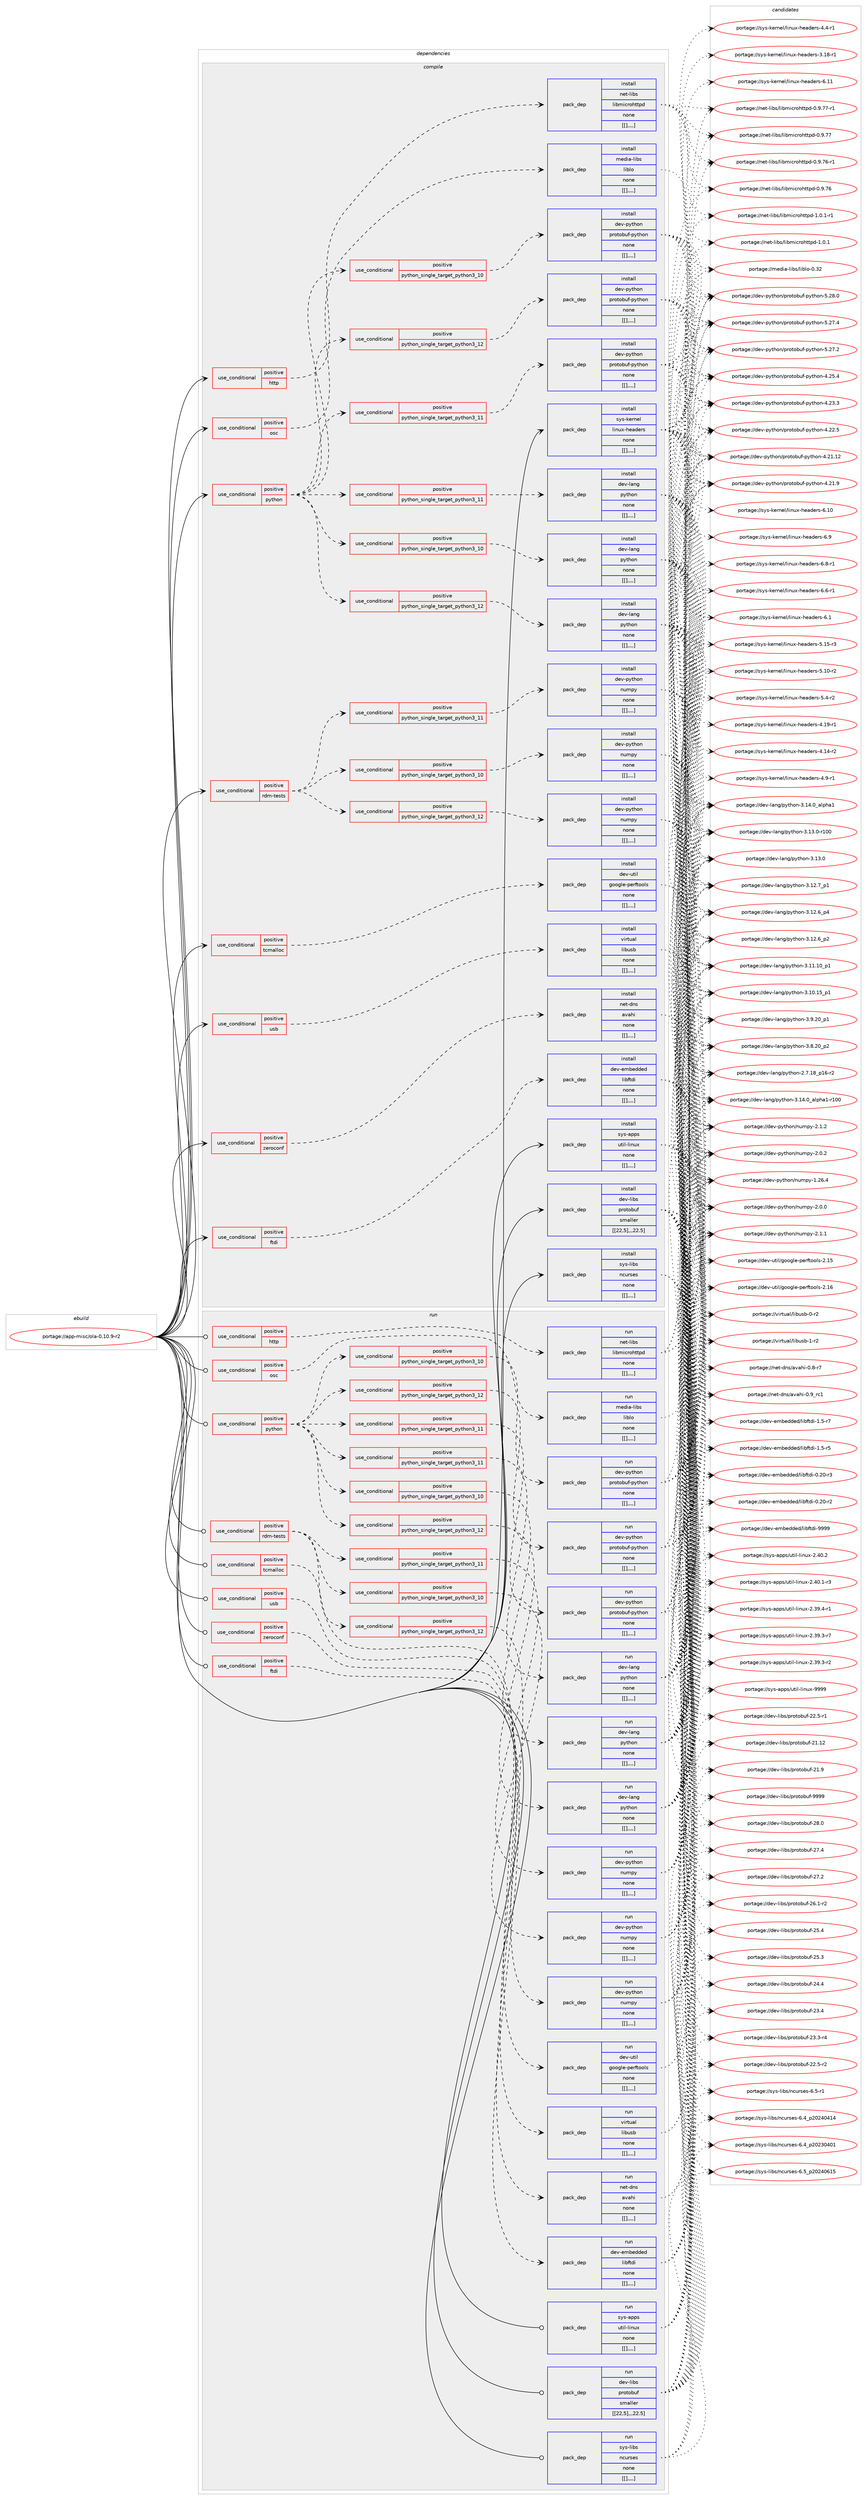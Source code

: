 digraph prolog {

# *************
# Graph options
# *************

newrank=true;
concentrate=true;
compound=true;
graph [rankdir=LR,fontname=Helvetica,fontsize=10,ranksep=1.5];#, ranksep=2.5, nodesep=0.2];
edge  [arrowhead=vee];
node  [fontname=Helvetica,fontsize=10];

# **********
# The ebuild
# **********

subgraph cluster_leftcol {
color=gray;
label=<<i>ebuild</i>>;
id [label="portage://app-misc/ola-0.10.9-r2", color=red, width=4, href="../app-misc/ola-0.10.9-r2.svg"];
}

# ****************
# The dependencies
# ****************

subgraph cluster_midcol {
color=gray;
label=<<i>dependencies</i>>;
subgraph cluster_compile {
fillcolor="#eeeeee";
style=filled;
label=<<i>compile</i>>;
subgraph cond13535 {
dependency45529 [label=<<TABLE BORDER="0" CELLBORDER="1" CELLSPACING="0" CELLPADDING="4"><TR><TD ROWSPAN="3" CELLPADDING="10">use_conditional</TD></TR><TR><TD>positive</TD></TR><TR><TD>ftdi</TD></TR></TABLE>>, shape=none, color=red];
subgraph pack31537 {
dependency45533 [label=<<TABLE BORDER="0" CELLBORDER="1" CELLSPACING="0" CELLPADDING="4" WIDTH="220"><TR><TD ROWSPAN="6" CELLPADDING="30">pack_dep</TD></TR><TR><TD WIDTH="110">install</TD></TR><TR><TD>dev-embedded</TD></TR><TR><TD>libftdi</TD></TR><TR><TD>none</TD></TR><TR><TD>[[],,,,]</TD></TR></TABLE>>, shape=none, color=blue];
}
dependency45529:e -> dependency45533:w [weight=20,style="dashed",arrowhead="vee"];
}
id:e -> dependency45529:w [weight=20,style="solid",arrowhead="vee"];
subgraph cond13539 {
dependency45644 [label=<<TABLE BORDER="0" CELLBORDER="1" CELLSPACING="0" CELLPADDING="4"><TR><TD ROWSPAN="3" CELLPADDING="10">use_conditional</TD></TR><TR><TD>positive</TD></TR><TR><TD>http</TD></TR></TABLE>>, shape=none, color=red];
subgraph pack31628 {
dependency45662 [label=<<TABLE BORDER="0" CELLBORDER="1" CELLSPACING="0" CELLPADDING="4" WIDTH="220"><TR><TD ROWSPAN="6" CELLPADDING="30">pack_dep</TD></TR><TR><TD WIDTH="110">install</TD></TR><TR><TD>net-libs</TD></TR><TR><TD>libmicrohttpd</TD></TR><TR><TD>none</TD></TR><TR><TD>[[],,,,]</TD></TR></TABLE>>, shape=none, color=blue];
}
dependency45644:e -> dependency45662:w [weight=20,style="dashed",arrowhead="vee"];
}
id:e -> dependency45644:w [weight=20,style="solid",arrowhead="vee"];
subgraph cond13585 {
dependency45759 [label=<<TABLE BORDER="0" CELLBORDER="1" CELLSPACING="0" CELLPADDING="4"><TR><TD ROWSPAN="3" CELLPADDING="10">use_conditional</TD></TR><TR><TD>positive</TD></TR><TR><TD>osc</TD></TR></TABLE>>, shape=none, color=red];
subgraph pack31695 {
dependency45778 [label=<<TABLE BORDER="0" CELLBORDER="1" CELLSPACING="0" CELLPADDING="4" WIDTH="220"><TR><TD ROWSPAN="6" CELLPADDING="30">pack_dep</TD></TR><TR><TD WIDTH="110">install</TD></TR><TR><TD>media-libs</TD></TR><TR><TD>liblo</TD></TR><TR><TD>none</TD></TR><TR><TD>[[],,,,]</TD></TR></TABLE>>, shape=none, color=blue];
}
dependency45759:e -> dependency45778:w [weight=20,style="dashed",arrowhead="vee"];
}
id:e -> dependency45759:w [weight=20,style="solid",arrowhead="vee"];
subgraph cond13623 {
dependency45803 [label=<<TABLE BORDER="0" CELLBORDER="1" CELLSPACING="0" CELLPADDING="4"><TR><TD ROWSPAN="3" CELLPADDING="10">use_conditional</TD></TR><TR><TD>positive</TD></TR><TR><TD>python</TD></TR></TABLE>>, shape=none, color=red];
subgraph cond13624 {
dependency45822 [label=<<TABLE BORDER="0" CELLBORDER="1" CELLSPACING="0" CELLPADDING="4"><TR><TD ROWSPAN="3" CELLPADDING="10">use_conditional</TD></TR><TR><TD>positive</TD></TR><TR><TD>python_single_target_python3_10</TD></TR></TABLE>>, shape=none, color=red];
subgraph pack31769 {
dependency45871 [label=<<TABLE BORDER="0" CELLBORDER="1" CELLSPACING="0" CELLPADDING="4" WIDTH="220"><TR><TD ROWSPAN="6" CELLPADDING="30">pack_dep</TD></TR><TR><TD WIDTH="110">install</TD></TR><TR><TD>dev-lang</TD></TR><TR><TD>python</TD></TR><TR><TD>none</TD></TR><TR><TD>[[],,,,]</TD></TR></TABLE>>, shape=none, color=blue];
}
dependency45822:e -> dependency45871:w [weight=20,style="dashed",arrowhead="vee"];
}
dependency45803:e -> dependency45822:w [weight=20,style="dashed",arrowhead="vee"];
subgraph cond13657 {
dependency45910 [label=<<TABLE BORDER="0" CELLBORDER="1" CELLSPACING="0" CELLPADDING="4"><TR><TD ROWSPAN="3" CELLPADDING="10">use_conditional</TD></TR><TR><TD>positive</TD></TR><TR><TD>python_single_target_python3_11</TD></TR></TABLE>>, shape=none, color=red];
subgraph pack31825 {
dependency45958 [label=<<TABLE BORDER="0" CELLBORDER="1" CELLSPACING="0" CELLPADDING="4" WIDTH="220"><TR><TD ROWSPAN="6" CELLPADDING="30">pack_dep</TD></TR><TR><TD WIDTH="110">install</TD></TR><TR><TD>dev-lang</TD></TR><TR><TD>python</TD></TR><TR><TD>none</TD></TR><TR><TD>[[],,,,]</TD></TR></TABLE>>, shape=none, color=blue];
}
dependency45910:e -> dependency45958:w [weight=20,style="dashed",arrowhead="vee"];
}
dependency45803:e -> dependency45910:w [weight=20,style="dashed",arrowhead="vee"];
subgraph cond13679 {
dependency45983 [label=<<TABLE BORDER="0" CELLBORDER="1" CELLSPACING="0" CELLPADDING="4"><TR><TD ROWSPAN="3" CELLPADDING="10">use_conditional</TD></TR><TR><TD>positive</TD></TR><TR><TD>python_single_target_python3_12</TD></TR></TABLE>>, shape=none, color=red];
subgraph pack31858 {
dependency46029 [label=<<TABLE BORDER="0" CELLBORDER="1" CELLSPACING="0" CELLPADDING="4" WIDTH="220"><TR><TD ROWSPAN="6" CELLPADDING="30">pack_dep</TD></TR><TR><TD WIDTH="110">install</TD></TR><TR><TD>dev-lang</TD></TR><TR><TD>python</TD></TR><TR><TD>none</TD></TR><TR><TD>[[],,,,]</TD></TR></TABLE>>, shape=none, color=blue];
}
dependency45983:e -> dependency46029:w [weight=20,style="dashed",arrowhead="vee"];
}
dependency45803:e -> dependency45983:w [weight=20,style="dashed",arrowhead="vee"];
subgraph cond13696 {
dependency46036 [label=<<TABLE BORDER="0" CELLBORDER="1" CELLSPACING="0" CELLPADDING="4"><TR><TD ROWSPAN="3" CELLPADDING="10">use_conditional</TD></TR><TR><TD>positive</TD></TR><TR><TD>python_single_target_python3_10</TD></TR></TABLE>>, shape=none, color=red];
subgraph pack31881 {
dependency46056 [label=<<TABLE BORDER="0" CELLBORDER="1" CELLSPACING="0" CELLPADDING="4" WIDTH="220"><TR><TD ROWSPAN="6" CELLPADDING="30">pack_dep</TD></TR><TR><TD WIDTH="110">install</TD></TR><TR><TD>dev-python</TD></TR><TR><TD>protobuf-python</TD></TR><TR><TD>none</TD></TR><TR><TD>[[],,,,]</TD></TR></TABLE>>, shape=none, color=blue];
}
dependency46036:e -> dependency46056:w [weight=20,style="dashed",arrowhead="vee"];
}
dependency45803:e -> dependency46036:w [weight=20,style="dashed",arrowhead="vee"];
subgraph cond13704 {
dependency46079 [label=<<TABLE BORDER="0" CELLBORDER="1" CELLSPACING="0" CELLPADDING="4"><TR><TD ROWSPAN="3" CELLPADDING="10">use_conditional</TD></TR><TR><TD>positive</TD></TR><TR><TD>python_single_target_python3_11</TD></TR></TABLE>>, shape=none, color=red];
subgraph pack31917 {
dependency46082 [label=<<TABLE BORDER="0" CELLBORDER="1" CELLSPACING="0" CELLPADDING="4" WIDTH="220"><TR><TD ROWSPAN="6" CELLPADDING="30">pack_dep</TD></TR><TR><TD WIDTH="110">install</TD></TR><TR><TD>dev-python</TD></TR><TR><TD>protobuf-python</TD></TR><TR><TD>none</TD></TR><TR><TD>[[],,,,]</TD></TR></TABLE>>, shape=none, color=blue];
}
dependency46079:e -> dependency46082:w [weight=20,style="dashed",arrowhead="vee"];
}
dependency45803:e -> dependency46079:w [weight=20,style="dashed",arrowhead="vee"];
subgraph cond13722 {
dependency46120 [label=<<TABLE BORDER="0" CELLBORDER="1" CELLSPACING="0" CELLPADDING="4"><TR><TD ROWSPAN="3" CELLPADDING="10">use_conditional</TD></TR><TR><TD>positive</TD></TR><TR><TD>python_single_target_python3_12</TD></TR></TABLE>>, shape=none, color=red];
subgraph pack31942 {
dependency46127 [label=<<TABLE BORDER="0" CELLBORDER="1" CELLSPACING="0" CELLPADDING="4" WIDTH="220"><TR><TD ROWSPAN="6" CELLPADDING="30">pack_dep</TD></TR><TR><TD WIDTH="110">install</TD></TR><TR><TD>dev-python</TD></TR><TR><TD>protobuf-python</TD></TR><TR><TD>none</TD></TR><TR><TD>[[],,,,]</TD></TR></TABLE>>, shape=none, color=blue];
}
dependency46120:e -> dependency46127:w [weight=20,style="dashed",arrowhead="vee"];
}
dependency45803:e -> dependency46120:w [weight=20,style="dashed",arrowhead="vee"];
}
id:e -> dependency45803:w [weight=20,style="solid",arrowhead="vee"];
subgraph cond13728 {
dependency46136 [label=<<TABLE BORDER="0" CELLBORDER="1" CELLSPACING="0" CELLPADDING="4"><TR><TD ROWSPAN="3" CELLPADDING="10">use_conditional</TD></TR><TR><TD>positive</TD></TR><TR><TD>rdm-tests</TD></TR></TABLE>>, shape=none, color=red];
subgraph cond13734 {
dependency46162 [label=<<TABLE BORDER="0" CELLBORDER="1" CELLSPACING="0" CELLPADDING="4"><TR><TD ROWSPAN="3" CELLPADDING="10">use_conditional</TD></TR><TR><TD>positive</TD></TR><TR><TD>python_single_target_python3_10</TD></TR></TABLE>>, shape=none, color=red];
subgraph pack32010 {
dependency46246 [label=<<TABLE BORDER="0" CELLBORDER="1" CELLSPACING="0" CELLPADDING="4" WIDTH="220"><TR><TD ROWSPAN="6" CELLPADDING="30">pack_dep</TD></TR><TR><TD WIDTH="110">install</TD></TR><TR><TD>dev-python</TD></TR><TR><TD>numpy</TD></TR><TR><TD>none</TD></TR><TR><TD>[[],,,,]</TD></TR></TABLE>>, shape=none, color=blue];
}
dependency46162:e -> dependency46246:w [weight=20,style="dashed",arrowhead="vee"];
}
dependency46136:e -> dependency46162:w [weight=20,style="dashed",arrowhead="vee"];
subgraph cond13787 {
dependency46332 [label=<<TABLE BORDER="0" CELLBORDER="1" CELLSPACING="0" CELLPADDING="4"><TR><TD ROWSPAN="3" CELLPADDING="10">use_conditional</TD></TR><TR><TD>positive</TD></TR><TR><TD>python_single_target_python3_11</TD></TR></TABLE>>, shape=none, color=red];
subgraph pack32104 {
dependency46351 [label=<<TABLE BORDER="0" CELLBORDER="1" CELLSPACING="0" CELLPADDING="4" WIDTH="220"><TR><TD ROWSPAN="6" CELLPADDING="30">pack_dep</TD></TR><TR><TD WIDTH="110">install</TD></TR><TR><TD>dev-python</TD></TR><TR><TD>numpy</TD></TR><TR><TD>none</TD></TR><TR><TD>[[],,,,]</TD></TR></TABLE>>, shape=none, color=blue];
}
dependency46332:e -> dependency46351:w [weight=20,style="dashed",arrowhead="vee"];
}
dependency46136:e -> dependency46332:w [weight=20,style="dashed",arrowhead="vee"];
subgraph cond13802 {
dependency46384 [label=<<TABLE BORDER="0" CELLBORDER="1" CELLSPACING="0" CELLPADDING="4"><TR><TD ROWSPAN="3" CELLPADDING="10">use_conditional</TD></TR><TR><TD>positive</TD></TR><TR><TD>python_single_target_python3_12</TD></TR></TABLE>>, shape=none, color=red];
subgraph pack32126 {
dependency46400 [label=<<TABLE BORDER="0" CELLBORDER="1" CELLSPACING="0" CELLPADDING="4" WIDTH="220"><TR><TD ROWSPAN="6" CELLPADDING="30">pack_dep</TD></TR><TR><TD WIDTH="110">install</TD></TR><TR><TD>dev-python</TD></TR><TR><TD>numpy</TD></TR><TR><TD>none</TD></TR><TR><TD>[[],,,,]</TD></TR></TABLE>>, shape=none, color=blue];
}
dependency46384:e -> dependency46400:w [weight=20,style="dashed",arrowhead="vee"];
}
dependency46136:e -> dependency46384:w [weight=20,style="dashed",arrowhead="vee"];
}
id:e -> dependency46136:w [weight=20,style="solid",arrowhead="vee"];
subgraph cond13838 {
dependency46496 [label=<<TABLE BORDER="0" CELLBORDER="1" CELLSPACING="0" CELLPADDING="4"><TR><TD ROWSPAN="3" CELLPADDING="10">use_conditional</TD></TR><TR><TD>positive</TD></TR><TR><TD>tcmalloc</TD></TR></TABLE>>, shape=none, color=red];
subgraph pack32262 {
dependency46573 [label=<<TABLE BORDER="0" CELLBORDER="1" CELLSPACING="0" CELLPADDING="4" WIDTH="220"><TR><TD ROWSPAN="6" CELLPADDING="30">pack_dep</TD></TR><TR><TD WIDTH="110">install</TD></TR><TR><TD>dev-util</TD></TR><TR><TD>google-perftools</TD></TR><TR><TD>none</TD></TR><TR><TD>[[],,,,]</TD></TR></TABLE>>, shape=none, color=blue];
}
dependency46496:e -> dependency46573:w [weight=20,style="dashed",arrowhead="vee"];
}
id:e -> dependency46496:w [weight=20,style="solid",arrowhead="vee"];
subgraph cond13867 {
dependency46614 [label=<<TABLE BORDER="0" CELLBORDER="1" CELLSPACING="0" CELLPADDING="4"><TR><TD ROWSPAN="3" CELLPADDING="10">use_conditional</TD></TR><TR><TD>positive</TD></TR><TR><TD>usb</TD></TR></TABLE>>, shape=none, color=red];
subgraph pack32293 {
dependency46637 [label=<<TABLE BORDER="0" CELLBORDER="1" CELLSPACING="0" CELLPADDING="4" WIDTH="220"><TR><TD ROWSPAN="6" CELLPADDING="30">pack_dep</TD></TR><TR><TD WIDTH="110">install</TD></TR><TR><TD>virtual</TD></TR><TR><TD>libusb</TD></TR><TR><TD>none</TD></TR><TR><TD>[[],,,,]</TD></TR></TABLE>>, shape=none, color=blue];
}
dependency46614:e -> dependency46637:w [weight=20,style="dashed",arrowhead="vee"];
}
id:e -> dependency46614:w [weight=20,style="solid",arrowhead="vee"];
subgraph cond13882 {
dependency46668 [label=<<TABLE BORDER="0" CELLBORDER="1" CELLSPACING="0" CELLPADDING="4"><TR><TD ROWSPAN="3" CELLPADDING="10">use_conditional</TD></TR><TR><TD>positive</TD></TR><TR><TD>zeroconf</TD></TR></TABLE>>, shape=none, color=red];
subgraph pack32351 {
dependency46725 [label=<<TABLE BORDER="0" CELLBORDER="1" CELLSPACING="0" CELLPADDING="4" WIDTH="220"><TR><TD ROWSPAN="6" CELLPADDING="30">pack_dep</TD></TR><TR><TD WIDTH="110">install</TD></TR><TR><TD>net-dns</TD></TR><TR><TD>avahi</TD></TR><TR><TD>none</TD></TR><TR><TD>[[],,,,]</TD></TR></TABLE>>, shape=none, color=blue];
}
dependency46668:e -> dependency46725:w [weight=20,style="dashed",arrowhead="vee"];
}
id:e -> dependency46668:w [weight=20,style="solid",arrowhead="vee"];
subgraph pack32372 {
dependency46756 [label=<<TABLE BORDER="0" CELLBORDER="1" CELLSPACING="0" CELLPADDING="4" WIDTH="220"><TR><TD ROWSPAN="6" CELLPADDING="30">pack_dep</TD></TR><TR><TD WIDTH="110">install</TD></TR><TR><TD>dev-libs</TD></TR><TR><TD>protobuf</TD></TR><TR><TD>smaller</TD></TR><TR><TD>[[22,5],,,22.5]</TD></TR></TABLE>>, shape=none, color=blue];
}
id:e -> dependency46756:w [weight=20,style="solid",arrowhead="vee"];
subgraph pack32399 {
dependency46802 [label=<<TABLE BORDER="0" CELLBORDER="1" CELLSPACING="0" CELLPADDING="4" WIDTH="220"><TR><TD ROWSPAN="6" CELLPADDING="30">pack_dep</TD></TR><TR><TD WIDTH="110">install</TD></TR><TR><TD>sys-apps</TD></TR><TR><TD>util-linux</TD></TR><TR><TD>none</TD></TR><TR><TD>[[],,,,]</TD></TR></TABLE>>, shape=none, color=blue];
}
id:e -> dependency46802:w [weight=20,style="solid",arrowhead="vee"];
subgraph pack32429 {
dependency46809 [label=<<TABLE BORDER="0" CELLBORDER="1" CELLSPACING="0" CELLPADDING="4" WIDTH="220"><TR><TD ROWSPAN="6" CELLPADDING="30">pack_dep</TD></TR><TR><TD WIDTH="110">install</TD></TR><TR><TD>sys-kernel</TD></TR><TR><TD>linux-headers</TD></TR><TR><TD>none</TD></TR><TR><TD>[[],,,,]</TD></TR></TABLE>>, shape=none, color=blue];
}
id:e -> dependency46809:w [weight=20,style="solid",arrowhead="vee"];
subgraph pack32433 {
dependency46816 [label=<<TABLE BORDER="0" CELLBORDER="1" CELLSPACING="0" CELLPADDING="4" WIDTH="220"><TR><TD ROWSPAN="6" CELLPADDING="30">pack_dep</TD></TR><TR><TD WIDTH="110">install</TD></TR><TR><TD>sys-libs</TD></TR><TR><TD>ncurses</TD></TR><TR><TD>none</TD></TR><TR><TD>[[],,,,]</TD></TR></TABLE>>, shape=none, color=blue];
}
id:e -> dependency46816:w [weight=20,style="solid",arrowhead="vee"];
}
subgraph cluster_compileandrun {
fillcolor="#eeeeee";
style=filled;
label=<<i>compile and run</i>>;
}
subgraph cluster_run {
fillcolor="#eeeeee";
style=filled;
label=<<i>run</i>>;
subgraph cond13933 {
dependency46851 [label=<<TABLE BORDER="0" CELLBORDER="1" CELLSPACING="0" CELLPADDING="4"><TR><TD ROWSPAN="3" CELLPADDING="10">use_conditional</TD></TR><TR><TD>positive</TD></TR><TR><TD>ftdi</TD></TR></TABLE>>, shape=none, color=red];
subgraph pack32468 {
dependency46853 [label=<<TABLE BORDER="0" CELLBORDER="1" CELLSPACING="0" CELLPADDING="4" WIDTH="220"><TR><TD ROWSPAN="6" CELLPADDING="30">pack_dep</TD></TR><TR><TD WIDTH="110">run</TD></TR><TR><TD>dev-embedded</TD></TR><TR><TD>libftdi</TD></TR><TR><TD>none</TD></TR><TR><TD>[[],,,,]</TD></TR></TABLE>>, shape=none, color=blue];
}
dependency46851:e -> dependency46853:w [weight=20,style="dashed",arrowhead="vee"];
}
id:e -> dependency46851:w [weight=20,style="solid",arrowhead="odot"];
subgraph cond13935 {
dependency46859 [label=<<TABLE BORDER="0" CELLBORDER="1" CELLSPACING="0" CELLPADDING="4"><TR><TD ROWSPAN="3" CELLPADDING="10">use_conditional</TD></TR><TR><TD>positive</TD></TR><TR><TD>http</TD></TR></TABLE>>, shape=none, color=red];
subgraph pack32472 {
dependency46889 [label=<<TABLE BORDER="0" CELLBORDER="1" CELLSPACING="0" CELLPADDING="4" WIDTH="220"><TR><TD ROWSPAN="6" CELLPADDING="30">pack_dep</TD></TR><TR><TD WIDTH="110">run</TD></TR><TR><TD>net-libs</TD></TR><TR><TD>libmicrohttpd</TD></TR><TR><TD>none</TD></TR><TR><TD>[[],,,,]</TD></TR></TABLE>>, shape=none, color=blue];
}
dependency46859:e -> dependency46889:w [weight=20,style="dashed",arrowhead="vee"];
}
id:e -> dependency46859:w [weight=20,style="solid",arrowhead="odot"];
subgraph cond13955 {
dependency46929 [label=<<TABLE BORDER="0" CELLBORDER="1" CELLSPACING="0" CELLPADDING="4"><TR><TD ROWSPAN="3" CELLPADDING="10">use_conditional</TD></TR><TR><TD>positive</TD></TR><TR><TD>osc</TD></TR></TABLE>>, shape=none, color=red];
subgraph pack32520 {
dependency46940 [label=<<TABLE BORDER="0" CELLBORDER="1" CELLSPACING="0" CELLPADDING="4" WIDTH="220"><TR><TD ROWSPAN="6" CELLPADDING="30">pack_dep</TD></TR><TR><TD WIDTH="110">run</TD></TR><TR><TD>media-libs</TD></TR><TR><TD>liblo</TD></TR><TR><TD>none</TD></TR><TR><TD>[[],,,,]</TD></TR></TABLE>>, shape=none, color=blue];
}
dependency46929:e -> dependency46940:w [weight=20,style="dashed",arrowhead="vee"];
}
id:e -> dependency46929:w [weight=20,style="solid",arrowhead="odot"];
subgraph cond13961 {
dependency46952 [label=<<TABLE BORDER="0" CELLBORDER="1" CELLSPACING="0" CELLPADDING="4"><TR><TD ROWSPAN="3" CELLPADDING="10">use_conditional</TD></TR><TR><TD>positive</TD></TR><TR><TD>python</TD></TR></TABLE>>, shape=none, color=red];
subgraph cond13970 {
dependency46994 [label=<<TABLE BORDER="0" CELLBORDER="1" CELLSPACING="0" CELLPADDING="4"><TR><TD ROWSPAN="3" CELLPADDING="10">use_conditional</TD></TR><TR><TD>positive</TD></TR><TR><TD>python_single_target_python3_10</TD></TR></TABLE>>, shape=none, color=red];
subgraph pack32558 {
dependency47009 [label=<<TABLE BORDER="0" CELLBORDER="1" CELLSPACING="0" CELLPADDING="4" WIDTH="220"><TR><TD ROWSPAN="6" CELLPADDING="30">pack_dep</TD></TR><TR><TD WIDTH="110">run</TD></TR><TR><TD>dev-lang</TD></TR><TR><TD>python</TD></TR><TR><TD>none</TD></TR><TR><TD>[[],,,,]</TD></TR></TABLE>>, shape=none, color=blue];
}
dependency46994:e -> dependency47009:w [weight=20,style="dashed",arrowhead="vee"];
}
dependency46952:e -> dependency46994:w [weight=20,style="dashed",arrowhead="vee"];
subgraph cond13982 {
dependency47027 [label=<<TABLE BORDER="0" CELLBORDER="1" CELLSPACING="0" CELLPADDING="4"><TR><TD ROWSPAN="3" CELLPADDING="10">use_conditional</TD></TR><TR><TD>positive</TD></TR><TR><TD>python_single_target_python3_11</TD></TR></TABLE>>, shape=none, color=red];
subgraph pack32602 {
dependency47068 [label=<<TABLE BORDER="0" CELLBORDER="1" CELLSPACING="0" CELLPADDING="4" WIDTH="220"><TR><TD ROWSPAN="6" CELLPADDING="30">pack_dep</TD></TR><TR><TD WIDTH="110">run</TD></TR><TR><TD>dev-lang</TD></TR><TR><TD>python</TD></TR><TR><TD>none</TD></TR><TR><TD>[[],,,,]</TD></TR></TABLE>>, shape=none, color=blue];
}
dependency47027:e -> dependency47068:w [weight=20,style="dashed",arrowhead="vee"];
}
dependency46952:e -> dependency47027:w [weight=20,style="dashed",arrowhead="vee"];
subgraph cond14003 {
dependency47102 [label=<<TABLE BORDER="0" CELLBORDER="1" CELLSPACING="0" CELLPADDING="4"><TR><TD ROWSPAN="3" CELLPADDING="10">use_conditional</TD></TR><TR><TD>positive</TD></TR><TR><TD>python_single_target_python3_12</TD></TR></TABLE>>, shape=none, color=red];
subgraph pack32673 {
dependency47148 [label=<<TABLE BORDER="0" CELLBORDER="1" CELLSPACING="0" CELLPADDING="4" WIDTH="220"><TR><TD ROWSPAN="6" CELLPADDING="30">pack_dep</TD></TR><TR><TD WIDTH="110">run</TD></TR><TR><TD>dev-lang</TD></TR><TR><TD>python</TD></TR><TR><TD>none</TD></TR><TR><TD>[[],,,,]</TD></TR></TABLE>>, shape=none, color=blue];
}
dependency47102:e -> dependency47148:w [weight=20,style="dashed",arrowhead="vee"];
}
dependency46952:e -> dependency47102:w [weight=20,style="dashed",arrowhead="vee"];
subgraph cond14024 {
dependency47188 [label=<<TABLE BORDER="0" CELLBORDER="1" CELLSPACING="0" CELLPADDING="4"><TR><TD ROWSPAN="3" CELLPADDING="10">use_conditional</TD></TR><TR><TD>positive</TD></TR><TR><TD>python_single_target_python3_10</TD></TR></TABLE>>, shape=none, color=red];
subgraph pack32701 {
dependency47202 [label=<<TABLE BORDER="0" CELLBORDER="1" CELLSPACING="0" CELLPADDING="4" WIDTH="220"><TR><TD ROWSPAN="6" CELLPADDING="30">pack_dep</TD></TR><TR><TD WIDTH="110">run</TD></TR><TR><TD>dev-python</TD></TR><TR><TD>protobuf-python</TD></TR><TR><TD>none</TD></TR><TR><TD>[[],,,,]</TD></TR></TABLE>>, shape=none, color=blue];
}
dependency47188:e -> dependency47202:w [weight=20,style="dashed",arrowhead="vee"];
}
dependency46952:e -> dependency47188:w [weight=20,style="dashed",arrowhead="vee"];
subgraph cond14036 {
dependency47279 [label=<<TABLE BORDER="0" CELLBORDER="1" CELLSPACING="0" CELLPADDING="4"><TR><TD ROWSPAN="3" CELLPADDING="10">use_conditional</TD></TR><TR><TD>positive</TD></TR><TR><TD>python_single_target_python3_11</TD></TR></TABLE>>, shape=none, color=red];
subgraph pack32825 {
dependency47360 [label=<<TABLE BORDER="0" CELLBORDER="1" CELLSPACING="0" CELLPADDING="4" WIDTH="220"><TR><TD ROWSPAN="6" CELLPADDING="30">pack_dep</TD></TR><TR><TD WIDTH="110">run</TD></TR><TR><TD>dev-python</TD></TR><TR><TD>protobuf-python</TD></TR><TR><TD>none</TD></TR><TR><TD>[[],,,,]</TD></TR></TABLE>>, shape=none, color=blue];
}
dependency47279:e -> dependency47360:w [weight=20,style="dashed",arrowhead="vee"];
}
dependency46952:e -> dependency47279:w [weight=20,style="dashed",arrowhead="vee"];
subgraph cond14077 {
dependency47364 [label=<<TABLE BORDER="0" CELLBORDER="1" CELLSPACING="0" CELLPADDING="4"><TR><TD ROWSPAN="3" CELLPADDING="10">use_conditional</TD></TR><TR><TD>positive</TD></TR><TR><TD>python_single_target_python3_12</TD></TR></TABLE>>, shape=none, color=red];
subgraph pack32828 {
dependency47367 [label=<<TABLE BORDER="0" CELLBORDER="1" CELLSPACING="0" CELLPADDING="4" WIDTH="220"><TR><TD ROWSPAN="6" CELLPADDING="30">pack_dep</TD></TR><TR><TD WIDTH="110">run</TD></TR><TR><TD>dev-python</TD></TR><TR><TD>protobuf-python</TD></TR><TR><TD>none</TD></TR><TR><TD>[[],,,,]</TD></TR></TABLE>>, shape=none, color=blue];
}
dependency47364:e -> dependency47367:w [weight=20,style="dashed",arrowhead="vee"];
}
dependency46952:e -> dependency47364:w [weight=20,style="dashed",arrowhead="vee"];
}
id:e -> dependency46952:w [weight=20,style="solid",arrowhead="odot"];
subgraph cond14080 {
dependency47382 [label=<<TABLE BORDER="0" CELLBORDER="1" CELLSPACING="0" CELLPADDING="4"><TR><TD ROWSPAN="3" CELLPADDING="10">use_conditional</TD></TR><TR><TD>positive</TD></TR><TR><TD>rdm-tests</TD></TR></TABLE>>, shape=none, color=red];
subgraph cond14089 {
dependency47394 [label=<<TABLE BORDER="0" CELLBORDER="1" CELLSPACING="0" CELLPADDING="4"><TR><TD ROWSPAN="3" CELLPADDING="10">use_conditional</TD></TR><TR><TD>positive</TD></TR><TR><TD>python_single_target_python3_10</TD></TR></TABLE>>, shape=none, color=red];
subgraph pack32853 {
dependency47435 [label=<<TABLE BORDER="0" CELLBORDER="1" CELLSPACING="0" CELLPADDING="4" WIDTH="220"><TR><TD ROWSPAN="6" CELLPADDING="30">pack_dep</TD></TR><TR><TD WIDTH="110">run</TD></TR><TR><TD>dev-python</TD></TR><TR><TD>numpy</TD></TR><TR><TD>none</TD></TR><TR><TD>[[],,,,]</TD></TR></TABLE>>, shape=none, color=blue];
}
dependency47394:e -> dependency47435:w [weight=20,style="dashed",arrowhead="vee"];
}
dependency47382:e -> dependency47394:w [weight=20,style="dashed",arrowhead="vee"];
subgraph cond14103 {
dependency47444 [label=<<TABLE BORDER="0" CELLBORDER="1" CELLSPACING="0" CELLPADDING="4"><TR><TD ROWSPAN="3" CELLPADDING="10">use_conditional</TD></TR><TR><TD>positive</TD></TR><TR><TD>python_single_target_python3_11</TD></TR></TABLE>>, shape=none, color=red];
subgraph pack32911 {
dependency47496 [label=<<TABLE BORDER="0" CELLBORDER="1" CELLSPACING="0" CELLPADDING="4" WIDTH="220"><TR><TD ROWSPAN="6" CELLPADDING="30">pack_dep</TD></TR><TR><TD WIDTH="110">run</TD></TR><TR><TD>dev-python</TD></TR><TR><TD>numpy</TD></TR><TR><TD>none</TD></TR><TR><TD>[[],,,,]</TD></TR></TABLE>>, shape=none, color=blue];
}
dependency47444:e -> dependency47496:w [weight=20,style="dashed",arrowhead="vee"];
}
dependency47382:e -> dependency47444:w [weight=20,style="dashed",arrowhead="vee"];
subgraph cond14121 {
dependency47548 [label=<<TABLE BORDER="0" CELLBORDER="1" CELLSPACING="0" CELLPADDING="4"><TR><TD ROWSPAN="3" CELLPADDING="10">use_conditional</TD></TR><TR><TD>positive</TD></TR><TR><TD>python_single_target_python3_12</TD></TR></TABLE>>, shape=none, color=red];
subgraph pack32963 {
dependency47575 [label=<<TABLE BORDER="0" CELLBORDER="1" CELLSPACING="0" CELLPADDING="4" WIDTH="220"><TR><TD ROWSPAN="6" CELLPADDING="30">pack_dep</TD></TR><TR><TD WIDTH="110">run</TD></TR><TR><TD>dev-python</TD></TR><TR><TD>numpy</TD></TR><TR><TD>none</TD></TR><TR><TD>[[],,,,]</TD></TR></TABLE>>, shape=none, color=blue];
}
dependency47548:e -> dependency47575:w [weight=20,style="dashed",arrowhead="vee"];
}
dependency47382:e -> dependency47548:w [weight=20,style="dashed",arrowhead="vee"];
}
id:e -> dependency47382:w [weight=20,style="solid",arrowhead="odot"];
subgraph cond14144 {
dependency47592 [label=<<TABLE BORDER="0" CELLBORDER="1" CELLSPACING="0" CELLPADDING="4"><TR><TD ROWSPAN="3" CELLPADDING="10">use_conditional</TD></TR><TR><TD>positive</TD></TR><TR><TD>tcmalloc</TD></TR></TABLE>>, shape=none, color=red];
subgraph pack32997 {
dependency47655 [label=<<TABLE BORDER="0" CELLBORDER="1" CELLSPACING="0" CELLPADDING="4" WIDTH="220"><TR><TD ROWSPAN="6" CELLPADDING="30">pack_dep</TD></TR><TR><TD WIDTH="110">run</TD></TR><TR><TD>dev-util</TD></TR><TR><TD>google-perftools</TD></TR><TR><TD>none</TD></TR><TR><TD>[[],,,,]</TD></TR></TABLE>>, shape=none, color=blue];
}
dependency47592:e -> dependency47655:w [weight=20,style="dashed",arrowhead="vee"];
}
id:e -> dependency47592:w [weight=20,style="solid",arrowhead="odot"];
subgraph cond14167 {
dependency47658 [label=<<TABLE BORDER="0" CELLBORDER="1" CELLSPACING="0" CELLPADDING="4"><TR><TD ROWSPAN="3" CELLPADDING="10">use_conditional</TD></TR><TR><TD>positive</TD></TR><TR><TD>usb</TD></TR></TABLE>>, shape=none, color=red];
subgraph pack33083 {
dependency47732 [label=<<TABLE BORDER="0" CELLBORDER="1" CELLSPACING="0" CELLPADDING="4" WIDTH="220"><TR><TD ROWSPAN="6" CELLPADDING="30">pack_dep</TD></TR><TR><TD WIDTH="110">run</TD></TR><TR><TD>virtual</TD></TR><TR><TD>libusb</TD></TR><TR><TD>none</TD></TR><TR><TD>[[],,,,]</TD></TR></TABLE>>, shape=none, color=blue];
}
dependency47658:e -> dependency47732:w [weight=20,style="dashed",arrowhead="vee"];
}
id:e -> dependency47658:w [weight=20,style="solid",arrowhead="odot"];
subgraph cond14185 {
dependency47735 [label=<<TABLE BORDER="0" CELLBORDER="1" CELLSPACING="0" CELLPADDING="4"><TR><TD ROWSPAN="3" CELLPADDING="10">use_conditional</TD></TR><TR><TD>positive</TD></TR><TR><TD>zeroconf</TD></TR></TABLE>>, shape=none, color=red];
subgraph pack33102 {
dependency47751 [label=<<TABLE BORDER="0" CELLBORDER="1" CELLSPACING="0" CELLPADDING="4" WIDTH="220"><TR><TD ROWSPAN="6" CELLPADDING="30">pack_dep</TD></TR><TR><TD WIDTH="110">run</TD></TR><TR><TD>net-dns</TD></TR><TR><TD>avahi</TD></TR><TR><TD>none</TD></TR><TR><TD>[[],,,,]</TD></TR></TABLE>>, shape=none, color=blue];
}
dependency47735:e -> dependency47751:w [weight=20,style="dashed",arrowhead="vee"];
}
id:e -> dependency47735:w [weight=20,style="solid",arrowhead="odot"];
subgraph pack33158 {
dependency47825 [label=<<TABLE BORDER="0" CELLBORDER="1" CELLSPACING="0" CELLPADDING="4" WIDTH="220"><TR><TD ROWSPAN="6" CELLPADDING="30">pack_dep</TD></TR><TR><TD WIDTH="110">run</TD></TR><TR><TD>dev-libs</TD></TR><TR><TD>protobuf</TD></TR><TR><TD>smaller</TD></TR><TR><TD>[[22,5],,,22.5]</TD></TR></TABLE>>, shape=none, color=blue];
}
id:e -> dependency47825:w [weight=20,style="solid",arrowhead="odot"];
subgraph pack33161 {
dependency47833 [label=<<TABLE BORDER="0" CELLBORDER="1" CELLSPACING="0" CELLPADDING="4" WIDTH="220"><TR><TD ROWSPAN="6" CELLPADDING="30">pack_dep</TD></TR><TR><TD WIDTH="110">run</TD></TR><TR><TD>sys-apps</TD></TR><TR><TD>util-linux</TD></TR><TR><TD>none</TD></TR><TR><TD>[[],,,,]</TD></TR></TABLE>>, shape=none, color=blue];
}
id:e -> dependency47833:w [weight=20,style="solid",arrowhead="odot"];
subgraph pack33186 {
dependency47879 [label=<<TABLE BORDER="0" CELLBORDER="1" CELLSPACING="0" CELLPADDING="4" WIDTH="220"><TR><TD ROWSPAN="6" CELLPADDING="30">pack_dep</TD></TR><TR><TD WIDTH="110">run</TD></TR><TR><TD>sys-libs</TD></TR><TR><TD>ncurses</TD></TR><TR><TD>none</TD></TR><TR><TD>[[],,,,]</TD></TR></TABLE>>, shape=none, color=blue];
}
id:e -> dependency47879:w [weight=20,style="solid",arrowhead="odot"];
}
}

# **************
# The candidates
# **************

subgraph cluster_choices {
rank=same;
color=gray;
label=<<i>candidates</i>>;

subgraph choice32071 {
color=black;
nodesep=1;
choice100101118451011099810110010010110047108105981021161001054557575757 [label="portage://dev-embedded/libftdi-9999", color=red, width=4,href="../dev-embedded/libftdi-9999.svg"];
choice10010111845101109981011001001011004710810598102116100105454946534511455 [label="portage://dev-embedded/libftdi-1.5-r7", color=red, width=4,href="../dev-embedded/libftdi-1.5-r7.svg"];
choice10010111845101109981011001001011004710810598102116100105454946534511453 [label="portage://dev-embedded/libftdi-1.5-r5", color=red, width=4,href="../dev-embedded/libftdi-1.5-r5.svg"];
choice1001011184510110998101100100101100471081059810211610010545484650484511451 [label="portage://dev-embedded/libftdi-0.20-r3", color=red, width=4,href="../dev-embedded/libftdi-0.20-r3.svg"];
choice1001011184510110998101100100101100471081059810211610010545484650484511450 [label="portage://dev-embedded/libftdi-0.20-r2", color=red, width=4,href="../dev-embedded/libftdi-0.20-r2.svg"];
dependency45533:e -> choice100101118451011099810110010010110047108105981021161001054557575757:w [style=dotted,weight="100"];
dependency45533:e -> choice10010111845101109981011001001011004710810598102116100105454946534511455:w [style=dotted,weight="100"];
dependency45533:e -> choice10010111845101109981011001001011004710810598102116100105454946534511453:w [style=dotted,weight="100"];
dependency45533:e -> choice1001011184510110998101100100101100471081059810211610010545484650484511451:w [style=dotted,weight="100"];
dependency45533:e -> choice1001011184510110998101100100101100471081059810211610010545484650484511450:w [style=dotted,weight="100"];
}
subgraph choice32077 {
color=black;
nodesep=1;
choice11010111645108105981154710810598109105991141111041161161121004549464846494511449 [label="portage://net-libs/libmicrohttpd-1.0.1-r1", color=red, width=4,href="../net-libs/libmicrohttpd-1.0.1-r1.svg"];
choice1101011164510810598115471081059810910599114111104116116112100454946484649 [label="portage://net-libs/libmicrohttpd-1.0.1", color=red, width=4,href="../net-libs/libmicrohttpd-1.0.1.svg"];
choice1101011164510810598115471081059810910599114111104116116112100454846574655554511449 [label="portage://net-libs/libmicrohttpd-0.9.77-r1", color=red, width=4,href="../net-libs/libmicrohttpd-0.9.77-r1.svg"];
choice110101116451081059811547108105981091059911411110411611611210045484657465555 [label="portage://net-libs/libmicrohttpd-0.9.77", color=red, width=4,href="../net-libs/libmicrohttpd-0.9.77.svg"];
choice1101011164510810598115471081059810910599114111104116116112100454846574655544511449 [label="portage://net-libs/libmicrohttpd-0.9.76-r1", color=red, width=4,href="../net-libs/libmicrohttpd-0.9.76-r1.svg"];
choice110101116451081059811547108105981091059911411110411611611210045484657465554 [label="portage://net-libs/libmicrohttpd-0.9.76", color=red, width=4,href="../net-libs/libmicrohttpd-0.9.76.svg"];
dependency45662:e -> choice11010111645108105981154710810598109105991141111041161161121004549464846494511449:w [style=dotted,weight="100"];
dependency45662:e -> choice1101011164510810598115471081059810910599114111104116116112100454946484649:w [style=dotted,weight="100"];
dependency45662:e -> choice1101011164510810598115471081059810910599114111104116116112100454846574655554511449:w [style=dotted,weight="100"];
dependency45662:e -> choice110101116451081059811547108105981091059911411110411611611210045484657465555:w [style=dotted,weight="100"];
dependency45662:e -> choice1101011164510810598115471081059810910599114111104116116112100454846574655544511449:w [style=dotted,weight="100"];
dependency45662:e -> choice110101116451081059811547108105981091059911411110411611611210045484657465554:w [style=dotted,weight="100"];
}
subgraph choice32084 {
color=black;
nodesep=1;
choice10910110010597451081059811547108105981081114548465150 [label="portage://media-libs/liblo-0.32", color=red, width=4,href="../media-libs/liblo-0.32.svg"];
dependency45778:e -> choice10910110010597451081059811547108105981081114548465150:w [style=dotted,weight="100"];
}
subgraph choice32089 {
color=black;
nodesep=1;
choice100101118451089711010347112121116104111110455146495246489597108112104974945114494848 [label="portage://dev-lang/python-3.14.0_alpha1-r100", color=red, width=4,href="../dev-lang/python-3.14.0_alpha1-r100.svg"];
choice1001011184510897110103471121211161041111104551464952464895971081121049749 [label="portage://dev-lang/python-3.14.0_alpha1", color=red, width=4,href="../dev-lang/python-3.14.0_alpha1.svg"];
choice1001011184510897110103471121211161041111104551464951464845114494848 [label="portage://dev-lang/python-3.13.0-r100", color=red, width=4,href="../dev-lang/python-3.13.0-r100.svg"];
choice10010111845108971101034711212111610411111045514649514648 [label="portage://dev-lang/python-3.13.0", color=red, width=4,href="../dev-lang/python-3.13.0.svg"];
choice100101118451089711010347112121116104111110455146495046559511249 [label="portage://dev-lang/python-3.12.7_p1", color=red, width=4,href="../dev-lang/python-3.12.7_p1.svg"];
choice100101118451089711010347112121116104111110455146495046549511252 [label="portage://dev-lang/python-3.12.6_p4", color=red, width=4,href="../dev-lang/python-3.12.6_p4.svg"];
choice100101118451089711010347112121116104111110455146495046549511250 [label="portage://dev-lang/python-3.12.6_p2", color=red, width=4,href="../dev-lang/python-3.12.6_p2.svg"];
choice10010111845108971101034711212111610411111045514649494649489511249 [label="portage://dev-lang/python-3.11.10_p1", color=red, width=4,href="../dev-lang/python-3.11.10_p1.svg"];
choice10010111845108971101034711212111610411111045514649484649539511249 [label="portage://dev-lang/python-3.10.15_p1", color=red, width=4,href="../dev-lang/python-3.10.15_p1.svg"];
choice100101118451089711010347112121116104111110455146574650489511249 [label="portage://dev-lang/python-3.9.20_p1", color=red, width=4,href="../dev-lang/python-3.9.20_p1.svg"];
choice100101118451089711010347112121116104111110455146564650489511250 [label="portage://dev-lang/python-3.8.20_p2", color=red, width=4,href="../dev-lang/python-3.8.20_p2.svg"];
choice100101118451089711010347112121116104111110455046554649569511249544511450 [label="portage://dev-lang/python-2.7.18_p16-r2", color=red, width=4,href="../dev-lang/python-2.7.18_p16-r2.svg"];
dependency45871:e -> choice100101118451089711010347112121116104111110455146495246489597108112104974945114494848:w [style=dotted,weight="100"];
dependency45871:e -> choice1001011184510897110103471121211161041111104551464952464895971081121049749:w [style=dotted,weight="100"];
dependency45871:e -> choice1001011184510897110103471121211161041111104551464951464845114494848:w [style=dotted,weight="100"];
dependency45871:e -> choice10010111845108971101034711212111610411111045514649514648:w [style=dotted,weight="100"];
dependency45871:e -> choice100101118451089711010347112121116104111110455146495046559511249:w [style=dotted,weight="100"];
dependency45871:e -> choice100101118451089711010347112121116104111110455146495046549511252:w [style=dotted,weight="100"];
dependency45871:e -> choice100101118451089711010347112121116104111110455146495046549511250:w [style=dotted,weight="100"];
dependency45871:e -> choice10010111845108971101034711212111610411111045514649494649489511249:w [style=dotted,weight="100"];
dependency45871:e -> choice10010111845108971101034711212111610411111045514649484649539511249:w [style=dotted,weight="100"];
dependency45871:e -> choice100101118451089711010347112121116104111110455146574650489511249:w [style=dotted,weight="100"];
dependency45871:e -> choice100101118451089711010347112121116104111110455146564650489511250:w [style=dotted,weight="100"];
dependency45871:e -> choice100101118451089711010347112121116104111110455046554649569511249544511450:w [style=dotted,weight="100"];
}
subgraph choice32100 {
color=black;
nodesep=1;
choice100101118451089711010347112121116104111110455146495246489597108112104974945114494848 [label="portage://dev-lang/python-3.14.0_alpha1-r100", color=red, width=4,href="../dev-lang/python-3.14.0_alpha1-r100.svg"];
choice1001011184510897110103471121211161041111104551464952464895971081121049749 [label="portage://dev-lang/python-3.14.0_alpha1", color=red, width=4,href="../dev-lang/python-3.14.0_alpha1.svg"];
choice1001011184510897110103471121211161041111104551464951464845114494848 [label="portage://dev-lang/python-3.13.0-r100", color=red, width=4,href="../dev-lang/python-3.13.0-r100.svg"];
choice10010111845108971101034711212111610411111045514649514648 [label="portage://dev-lang/python-3.13.0", color=red, width=4,href="../dev-lang/python-3.13.0.svg"];
choice100101118451089711010347112121116104111110455146495046559511249 [label="portage://dev-lang/python-3.12.7_p1", color=red, width=4,href="../dev-lang/python-3.12.7_p1.svg"];
choice100101118451089711010347112121116104111110455146495046549511252 [label="portage://dev-lang/python-3.12.6_p4", color=red, width=4,href="../dev-lang/python-3.12.6_p4.svg"];
choice100101118451089711010347112121116104111110455146495046549511250 [label="portage://dev-lang/python-3.12.6_p2", color=red, width=4,href="../dev-lang/python-3.12.6_p2.svg"];
choice10010111845108971101034711212111610411111045514649494649489511249 [label="portage://dev-lang/python-3.11.10_p1", color=red, width=4,href="../dev-lang/python-3.11.10_p1.svg"];
choice10010111845108971101034711212111610411111045514649484649539511249 [label="portage://dev-lang/python-3.10.15_p1", color=red, width=4,href="../dev-lang/python-3.10.15_p1.svg"];
choice100101118451089711010347112121116104111110455146574650489511249 [label="portage://dev-lang/python-3.9.20_p1", color=red, width=4,href="../dev-lang/python-3.9.20_p1.svg"];
choice100101118451089711010347112121116104111110455146564650489511250 [label="portage://dev-lang/python-3.8.20_p2", color=red, width=4,href="../dev-lang/python-3.8.20_p2.svg"];
choice100101118451089711010347112121116104111110455046554649569511249544511450 [label="portage://dev-lang/python-2.7.18_p16-r2", color=red, width=4,href="../dev-lang/python-2.7.18_p16-r2.svg"];
dependency45958:e -> choice100101118451089711010347112121116104111110455146495246489597108112104974945114494848:w [style=dotted,weight="100"];
dependency45958:e -> choice1001011184510897110103471121211161041111104551464952464895971081121049749:w [style=dotted,weight="100"];
dependency45958:e -> choice1001011184510897110103471121211161041111104551464951464845114494848:w [style=dotted,weight="100"];
dependency45958:e -> choice10010111845108971101034711212111610411111045514649514648:w [style=dotted,weight="100"];
dependency45958:e -> choice100101118451089711010347112121116104111110455146495046559511249:w [style=dotted,weight="100"];
dependency45958:e -> choice100101118451089711010347112121116104111110455146495046549511252:w [style=dotted,weight="100"];
dependency45958:e -> choice100101118451089711010347112121116104111110455146495046549511250:w [style=dotted,weight="100"];
dependency45958:e -> choice10010111845108971101034711212111610411111045514649494649489511249:w [style=dotted,weight="100"];
dependency45958:e -> choice10010111845108971101034711212111610411111045514649484649539511249:w [style=dotted,weight="100"];
dependency45958:e -> choice100101118451089711010347112121116104111110455146574650489511249:w [style=dotted,weight="100"];
dependency45958:e -> choice100101118451089711010347112121116104111110455146564650489511250:w [style=dotted,weight="100"];
dependency45958:e -> choice100101118451089711010347112121116104111110455046554649569511249544511450:w [style=dotted,weight="100"];
}
subgraph choice32108 {
color=black;
nodesep=1;
choice100101118451089711010347112121116104111110455146495246489597108112104974945114494848 [label="portage://dev-lang/python-3.14.0_alpha1-r100", color=red, width=4,href="../dev-lang/python-3.14.0_alpha1-r100.svg"];
choice1001011184510897110103471121211161041111104551464952464895971081121049749 [label="portage://dev-lang/python-3.14.0_alpha1", color=red, width=4,href="../dev-lang/python-3.14.0_alpha1.svg"];
choice1001011184510897110103471121211161041111104551464951464845114494848 [label="portage://dev-lang/python-3.13.0-r100", color=red, width=4,href="../dev-lang/python-3.13.0-r100.svg"];
choice10010111845108971101034711212111610411111045514649514648 [label="portage://dev-lang/python-3.13.0", color=red, width=4,href="../dev-lang/python-3.13.0.svg"];
choice100101118451089711010347112121116104111110455146495046559511249 [label="portage://dev-lang/python-3.12.7_p1", color=red, width=4,href="../dev-lang/python-3.12.7_p1.svg"];
choice100101118451089711010347112121116104111110455146495046549511252 [label="portage://dev-lang/python-3.12.6_p4", color=red, width=4,href="../dev-lang/python-3.12.6_p4.svg"];
choice100101118451089711010347112121116104111110455146495046549511250 [label="portage://dev-lang/python-3.12.6_p2", color=red, width=4,href="../dev-lang/python-3.12.6_p2.svg"];
choice10010111845108971101034711212111610411111045514649494649489511249 [label="portage://dev-lang/python-3.11.10_p1", color=red, width=4,href="../dev-lang/python-3.11.10_p1.svg"];
choice10010111845108971101034711212111610411111045514649484649539511249 [label="portage://dev-lang/python-3.10.15_p1", color=red, width=4,href="../dev-lang/python-3.10.15_p1.svg"];
choice100101118451089711010347112121116104111110455146574650489511249 [label="portage://dev-lang/python-3.9.20_p1", color=red, width=4,href="../dev-lang/python-3.9.20_p1.svg"];
choice100101118451089711010347112121116104111110455146564650489511250 [label="portage://dev-lang/python-3.8.20_p2", color=red, width=4,href="../dev-lang/python-3.8.20_p2.svg"];
choice100101118451089711010347112121116104111110455046554649569511249544511450 [label="portage://dev-lang/python-2.7.18_p16-r2", color=red, width=4,href="../dev-lang/python-2.7.18_p16-r2.svg"];
dependency46029:e -> choice100101118451089711010347112121116104111110455146495246489597108112104974945114494848:w [style=dotted,weight="100"];
dependency46029:e -> choice1001011184510897110103471121211161041111104551464952464895971081121049749:w [style=dotted,weight="100"];
dependency46029:e -> choice1001011184510897110103471121211161041111104551464951464845114494848:w [style=dotted,weight="100"];
dependency46029:e -> choice10010111845108971101034711212111610411111045514649514648:w [style=dotted,weight="100"];
dependency46029:e -> choice100101118451089711010347112121116104111110455146495046559511249:w [style=dotted,weight="100"];
dependency46029:e -> choice100101118451089711010347112121116104111110455146495046549511252:w [style=dotted,weight="100"];
dependency46029:e -> choice100101118451089711010347112121116104111110455146495046549511250:w [style=dotted,weight="100"];
dependency46029:e -> choice10010111845108971101034711212111610411111045514649494649489511249:w [style=dotted,weight="100"];
dependency46029:e -> choice10010111845108971101034711212111610411111045514649484649539511249:w [style=dotted,weight="100"];
dependency46029:e -> choice100101118451089711010347112121116104111110455146574650489511249:w [style=dotted,weight="100"];
dependency46029:e -> choice100101118451089711010347112121116104111110455146564650489511250:w [style=dotted,weight="100"];
dependency46029:e -> choice100101118451089711010347112121116104111110455046554649569511249544511450:w [style=dotted,weight="100"];
}
subgraph choice32122 {
color=black;
nodesep=1;
choice1001011184511212111610411111047112114111116111981171024511212111610411111045534650564648 [label="portage://dev-python/protobuf-python-5.28.0", color=red, width=4,href="../dev-python/protobuf-python-5.28.0.svg"];
choice1001011184511212111610411111047112114111116111981171024511212111610411111045534650554652 [label="portage://dev-python/protobuf-python-5.27.4", color=red, width=4,href="../dev-python/protobuf-python-5.27.4.svg"];
choice1001011184511212111610411111047112114111116111981171024511212111610411111045534650554650 [label="portage://dev-python/protobuf-python-5.27.2", color=red, width=4,href="../dev-python/protobuf-python-5.27.2.svg"];
choice1001011184511212111610411111047112114111116111981171024511212111610411111045524650534652 [label="portage://dev-python/protobuf-python-4.25.4", color=red, width=4,href="../dev-python/protobuf-python-4.25.4.svg"];
choice1001011184511212111610411111047112114111116111981171024511212111610411111045524650514651 [label="portage://dev-python/protobuf-python-4.23.3", color=red, width=4,href="../dev-python/protobuf-python-4.23.3.svg"];
choice1001011184511212111610411111047112114111116111981171024511212111610411111045524650504653 [label="portage://dev-python/protobuf-python-4.22.5", color=red, width=4,href="../dev-python/protobuf-python-4.22.5.svg"];
choice100101118451121211161041111104711211411111611198117102451121211161041111104552465049464950 [label="portage://dev-python/protobuf-python-4.21.12", color=red, width=4,href="../dev-python/protobuf-python-4.21.12.svg"];
choice1001011184511212111610411111047112114111116111981171024511212111610411111045524650494657 [label="portage://dev-python/protobuf-python-4.21.9", color=red, width=4,href="../dev-python/protobuf-python-4.21.9.svg"];
dependency46056:e -> choice1001011184511212111610411111047112114111116111981171024511212111610411111045534650564648:w [style=dotted,weight="100"];
dependency46056:e -> choice1001011184511212111610411111047112114111116111981171024511212111610411111045534650554652:w [style=dotted,weight="100"];
dependency46056:e -> choice1001011184511212111610411111047112114111116111981171024511212111610411111045534650554650:w [style=dotted,weight="100"];
dependency46056:e -> choice1001011184511212111610411111047112114111116111981171024511212111610411111045524650534652:w [style=dotted,weight="100"];
dependency46056:e -> choice1001011184511212111610411111047112114111116111981171024511212111610411111045524650514651:w [style=dotted,weight="100"];
dependency46056:e -> choice1001011184511212111610411111047112114111116111981171024511212111610411111045524650504653:w [style=dotted,weight="100"];
dependency46056:e -> choice100101118451121211161041111104711211411111611198117102451121211161041111104552465049464950:w [style=dotted,weight="100"];
dependency46056:e -> choice1001011184511212111610411111047112114111116111981171024511212111610411111045524650494657:w [style=dotted,weight="100"];
}
subgraph choice32150 {
color=black;
nodesep=1;
choice1001011184511212111610411111047112114111116111981171024511212111610411111045534650564648 [label="portage://dev-python/protobuf-python-5.28.0", color=red, width=4,href="../dev-python/protobuf-python-5.28.0.svg"];
choice1001011184511212111610411111047112114111116111981171024511212111610411111045534650554652 [label="portage://dev-python/protobuf-python-5.27.4", color=red, width=4,href="../dev-python/protobuf-python-5.27.4.svg"];
choice1001011184511212111610411111047112114111116111981171024511212111610411111045534650554650 [label="portage://dev-python/protobuf-python-5.27.2", color=red, width=4,href="../dev-python/protobuf-python-5.27.2.svg"];
choice1001011184511212111610411111047112114111116111981171024511212111610411111045524650534652 [label="portage://dev-python/protobuf-python-4.25.4", color=red, width=4,href="../dev-python/protobuf-python-4.25.4.svg"];
choice1001011184511212111610411111047112114111116111981171024511212111610411111045524650514651 [label="portage://dev-python/protobuf-python-4.23.3", color=red, width=4,href="../dev-python/protobuf-python-4.23.3.svg"];
choice1001011184511212111610411111047112114111116111981171024511212111610411111045524650504653 [label="portage://dev-python/protobuf-python-4.22.5", color=red, width=4,href="../dev-python/protobuf-python-4.22.5.svg"];
choice100101118451121211161041111104711211411111611198117102451121211161041111104552465049464950 [label="portage://dev-python/protobuf-python-4.21.12", color=red, width=4,href="../dev-python/protobuf-python-4.21.12.svg"];
choice1001011184511212111610411111047112114111116111981171024511212111610411111045524650494657 [label="portage://dev-python/protobuf-python-4.21.9", color=red, width=4,href="../dev-python/protobuf-python-4.21.9.svg"];
dependency46082:e -> choice1001011184511212111610411111047112114111116111981171024511212111610411111045534650564648:w [style=dotted,weight="100"];
dependency46082:e -> choice1001011184511212111610411111047112114111116111981171024511212111610411111045534650554652:w [style=dotted,weight="100"];
dependency46082:e -> choice1001011184511212111610411111047112114111116111981171024511212111610411111045534650554650:w [style=dotted,weight="100"];
dependency46082:e -> choice1001011184511212111610411111047112114111116111981171024511212111610411111045524650534652:w [style=dotted,weight="100"];
dependency46082:e -> choice1001011184511212111610411111047112114111116111981171024511212111610411111045524650514651:w [style=dotted,weight="100"];
dependency46082:e -> choice1001011184511212111610411111047112114111116111981171024511212111610411111045524650504653:w [style=dotted,weight="100"];
dependency46082:e -> choice100101118451121211161041111104711211411111611198117102451121211161041111104552465049464950:w [style=dotted,weight="100"];
dependency46082:e -> choice1001011184511212111610411111047112114111116111981171024511212111610411111045524650494657:w [style=dotted,weight="100"];
}
subgraph choice32176 {
color=black;
nodesep=1;
choice1001011184511212111610411111047112114111116111981171024511212111610411111045534650564648 [label="portage://dev-python/protobuf-python-5.28.0", color=red, width=4,href="../dev-python/protobuf-python-5.28.0.svg"];
choice1001011184511212111610411111047112114111116111981171024511212111610411111045534650554652 [label="portage://dev-python/protobuf-python-5.27.4", color=red, width=4,href="../dev-python/protobuf-python-5.27.4.svg"];
choice1001011184511212111610411111047112114111116111981171024511212111610411111045534650554650 [label="portage://dev-python/protobuf-python-5.27.2", color=red, width=4,href="../dev-python/protobuf-python-5.27.2.svg"];
choice1001011184511212111610411111047112114111116111981171024511212111610411111045524650534652 [label="portage://dev-python/protobuf-python-4.25.4", color=red, width=4,href="../dev-python/protobuf-python-4.25.4.svg"];
choice1001011184511212111610411111047112114111116111981171024511212111610411111045524650514651 [label="portage://dev-python/protobuf-python-4.23.3", color=red, width=4,href="../dev-python/protobuf-python-4.23.3.svg"];
choice1001011184511212111610411111047112114111116111981171024511212111610411111045524650504653 [label="portage://dev-python/protobuf-python-4.22.5", color=red, width=4,href="../dev-python/protobuf-python-4.22.5.svg"];
choice100101118451121211161041111104711211411111611198117102451121211161041111104552465049464950 [label="portage://dev-python/protobuf-python-4.21.12", color=red, width=4,href="../dev-python/protobuf-python-4.21.12.svg"];
choice1001011184511212111610411111047112114111116111981171024511212111610411111045524650494657 [label="portage://dev-python/protobuf-python-4.21.9", color=red, width=4,href="../dev-python/protobuf-python-4.21.9.svg"];
dependency46127:e -> choice1001011184511212111610411111047112114111116111981171024511212111610411111045534650564648:w [style=dotted,weight="100"];
dependency46127:e -> choice1001011184511212111610411111047112114111116111981171024511212111610411111045534650554652:w [style=dotted,weight="100"];
dependency46127:e -> choice1001011184511212111610411111047112114111116111981171024511212111610411111045534650554650:w [style=dotted,weight="100"];
dependency46127:e -> choice1001011184511212111610411111047112114111116111981171024511212111610411111045524650534652:w [style=dotted,weight="100"];
dependency46127:e -> choice1001011184511212111610411111047112114111116111981171024511212111610411111045524650514651:w [style=dotted,weight="100"];
dependency46127:e -> choice1001011184511212111610411111047112114111116111981171024511212111610411111045524650504653:w [style=dotted,weight="100"];
dependency46127:e -> choice100101118451121211161041111104711211411111611198117102451121211161041111104552465049464950:w [style=dotted,weight="100"];
dependency46127:e -> choice1001011184511212111610411111047112114111116111981171024511212111610411111045524650494657:w [style=dotted,weight="100"];
}
subgraph choice32182 {
color=black;
nodesep=1;
choice1001011184511212111610411111047110117109112121455046494650 [label="portage://dev-python/numpy-2.1.2", color=red, width=4,href="../dev-python/numpy-2.1.2.svg"];
choice1001011184511212111610411111047110117109112121455046494649 [label="portage://dev-python/numpy-2.1.1", color=red, width=4,href="../dev-python/numpy-2.1.1.svg"];
choice1001011184511212111610411111047110117109112121455046484650 [label="portage://dev-python/numpy-2.0.2", color=red, width=4,href="../dev-python/numpy-2.0.2.svg"];
choice1001011184511212111610411111047110117109112121455046484648 [label="portage://dev-python/numpy-2.0.0", color=red, width=4,href="../dev-python/numpy-2.0.0.svg"];
choice100101118451121211161041111104711011710911212145494650544652 [label="portage://dev-python/numpy-1.26.4", color=red, width=4,href="../dev-python/numpy-1.26.4.svg"];
dependency46246:e -> choice1001011184511212111610411111047110117109112121455046494650:w [style=dotted,weight="100"];
dependency46246:e -> choice1001011184511212111610411111047110117109112121455046494649:w [style=dotted,weight="100"];
dependency46246:e -> choice1001011184511212111610411111047110117109112121455046484650:w [style=dotted,weight="100"];
dependency46246:e -> choice1001011184511212111610411111047110117109112121455046484648:w [style=dotted,weight="100"];
dependency46246:e -> choice100101118451121211161041111104711011710911212145494650544652:w [style=dotted,weight="100"];
}
subgraph choice32210 {
color=black;
nodesep=1;
choice1001011184511212111610411111047110117109112121455046494650 [label="portage://dev-python/numpy-2.1.2", color=red, width=4,href="../dev-python/numpy-2.1.2.svg"];
choice1001011184511212111610411111047110117109112121455046494649 [label="portage://dev-python/numpy-2.1.1", color=red, width=4,href="../dev-python/numpy-2.1.1.svg"];
choice1001011184511212111610411111047110117109112121455046484650 [label="portage://dev-python/numpy-2.0.2", color=red, width=4,href="../dev-python/numpy-2.0.2.svg"];
choice1001011184511212111610411111047110117109112121455046484648 [label="portage://dev-python/numpy-2.0.0", color=red, width=4,href="../dev-python/numpy-2.0.0.svg"];
choice100101118451121211161041111104711011710911212145494650544652 [label="portage://dev-python/numpy-1.26.4", color=red, width=4,href="../dev-python/numpy-1.26.4.svg"];
dependency46351:e -> choice1001011184511212111610411111047110117109112121455046494650:w [style=dotted,weight="100"];
dependency46351:e -> choice1001011184511212111610411111047110117109112121455046494649:w [style=dotted,weight="100"];
dependency46351:e -> choice1001011184511212111610411111047110117109112121455046484650:w [style=dotted,weight="100"];
dependency46351:e -> choice1001011184511212111610411111047110117109112121455046484648:w [style=dotted,weight="100"];
dependency46351:e -> choice100101118451121211161041111104711011710911212145494650544652:w [style=dotted,weight="100"];
}
subgraph choice32258 {
color=black;
nodesep=1;
choice1001011184511212111610411111047110117109112121455046494650 [label="portage://dev-python/numpy-2.1.2", color=red, width=4,href="../dev-python/numpy-2.1.2.svg"];
choice1001011184511212111610411111047110117109112121455046494649 [label="portage://dev-python/numpy-2.1.1", color=red, width=4,href="../dev-python/numpy-2.1.1.svg"];
choice1001011184511212111610411111047110117109112121455046484650 [label="portage://dev-python/numpy-2.0.2", color=red, width=4,href="../dev-python/numpy-2.0.2.svg"];
choice1001011184511212111610411111047110117109112121455046484648 [label="portage://dev-python/numpy-2.0.0", color=red, width=4,href="../dev-python/numpy-2.0.0.svg"];
choice100101118451121211161041111104711011710911212145494650544652 [label="portage://dev-python/numpy-1.26.4", color=red, width=4,href="../dev-python/numpy-1.26.4.svg"];
dependency46400:e -> choice1001011184511212111610411111047110117109112121455046494650:w [style=dotted,weight="100"];
dependency46400:e -> choice1001011184511212111610411111047110117109112121455046494649:w [style=dotted,weight="100"];
dependency46400:e -> choice1001011184511212111610411111047110117109112121455046484650:w [style=dotted,weight="100"];
dependency46400:e -> choice1001011184511212111610411111047110117109112121455046484648:w [style=dotted,weight="100"];
dependency46400:e -> choice100101118451121211161041111104711011710911212145494650544652:w [style=dotted,weight="100"];
}
subgraph choice32280 {
color=black;
nodesep=1;
choice1001011184511711610510847103111111103108101451121011141021161111111081154550464954 [label="portage://dev-util/google-perftools-2.16", color=red, width=4,href="../dev-util/google-perftools-2.16.svg"];
choice1001011184511711610510847103111111103108101451121011141021161111111081154550464953 [label="portage://dev-util/google-perftools-2.15", color=red, width=4,href="../dev-util/google-perftools-2.15.svg"];
dependency46573:e -> choice1001011184511711610510847103111111103108101451121011141021161111111081154550464954:w [style=dotted,weight="100"];
dependency46573:e -> choice1001011184511711610510847103111111103108101451121011141021161111111081154550464953:w [style=dotted,weight="100"];
}
subgraph choice32302 {
color=black;
nodesep=1;
choice1181051141161179710847108105981171159845494511450 [label="portage://virtual/libusb-1-r2", color=red, width=4,href="../virtual/libusb-1-r2.svg"];
choice1181051141161179710847108105981171159845484511450 [label="portage://virtual/libusb-0-r2", color=red, width=4,href="../virtual/libusb-0-r2.svg"];
dependency46637:e -> choice1181051141161179710847108105981171159845494511450:w [style=dotted,weight="100"];
dependency46637:e -> choice1181051141161179710847108105981171159845484511450:w [style=dotted,weight="100"];
}
subgraph choice32304 {
color=black;
nodesep=1;
choice1101011164510011011547971189710410545484657951149949 [label="portage://net-dns/avahi-0.9_rc1", color=red, width=4,href="../net-dns/avahi-0.9_rc1.svg"];
choice11010111645100110115479711897104105454846564511455 [label="portage://net-dns/avahi-0.8-r7", color=red, width=4,href="../net-dns/avahi-0.8-r7.svg"];
dependency46725:e -> choice1101011164510011011547971189710410545484657951149949:w [style=dotted,weight="100"];
dependency46725:e -> choice11010111645100110115479711897104105454846564511455:w [style=dotted,weight="100"];
}
subgraph choice32307 {
color=black;
nodesep=1;
choice100101118451081059811547112114111116111981171024557575757 [label="portage://dev-libs/protobuf-9999", color=red, width=4,href="../dev-libs/protobuf-9999.svg"];
choice100101118451081059811547112114111116111981171024550564648 [label="portage://dev-libs/protobuf-28.0", color=red, width=4,href="../dev-libs/protobuf-28.0.svg"];
choice100101118451081059811547112114111116111981171024550554652 [label="portage://dev-libs/protobuf-27.4", color=red, width=4,href="../dev-libs/protobuf-27.4.svg"];
choice100101118451081059811547112114111116111981171024550554650 [label="portage://dev-libs/protobuf-27.2", color=red, width=4,href="../dev-libs/protobuf-27.2.svg"];
choice1001011184510810598115471121141111161119811710245505446494511450 [label="portage://dev-libs/protobuf-26.1-r2", color=red, width=4,href="../dev-libs/protobuf-26.1-r2.svg"];
choice100101118451081059811547112114111116111981171024550534652 [label="portage://dev-libs/protobuf-25.4", color=red, width=4,href="../dev-libs/protobuf-25.4.svg"];
choice100101118451081059811547112114111116111981171024550534651 [label="portage://dev-libs/protobuf-25.3", color=red, width=4,href="../dev-libs/protobuf-25.3.svg"];
choice100101118451081059811547112114111116111981171024550524652 [label="portage://dev-libs/protobuf-24.4", color=red, width=4,href="../dev-libs/protobuf-24.4.svg"];
choice100101118451081059811547112114111116111981171024550514652 [label="portage://dev-libs/protobuf-23.4", color=red, width=4,href="../dev-libs/protobuf-23.4.svg"];
choice1001011184510810598115471121141111161119811710245505146514511452 [label="portage://dev-libs/protobuf-23.3-r4", color=red, width=4,href="../dev-libs/protobuf-23.3-r4.svg"];
choice1001011184510810598115471121141111161119811710245505046534511450 [label="portage://dev-libs/protobuf-22.5-r2", color=red, width=4,href="../dev-libs/protobuf-22.5-r2.svg"];
choice1001011184510810598115471121141111161119811710245505046534511449 [label="portage://dev-libs/protobuf-22.5-r1", color=red, width=4,href="../dev-libs/protobuf-22.5-r1.svg"];
choice10010111845108105981154711211411111611198117102455049464950 [label="portage://dev-libs/protobuf-21.12", color=red, width=4,href="../dev-libs/protobuf-21.12.svg"];
choice100101118451081059811547112114111116111981171024550494657 [label="portage://dev-libs/protobuf-21.9", color=red, width=4,href="../dev-libs/protobuf-21.9.svg"];
dependency46756:e -> choice100101118451081059811547112114111116111981171024557575757:w [style=dotted,weight="100"];
dependency46756:e -> choice100101118451081059811547112114111116111981171024550564648:w [style=dotted,weight="100"];
dependency46756:e -> choice100101118451081059811547112114111116111981171024550554652:w [style=dotted,weight="100"];
dependency46756:e -> choice100101118451081059811547112114111116111981171024550554650:w [style=dotted,weight="100"];
dependency46756:e -> choice1001011184510810598115471121141111161119811710245505446494511450:w [style=dotted,weight="100"];
dependency46756:e -> choice100101118451081059811547112114111116111981171024550534652:w [style=dotted,weight="100"];
dependency46756:e -> choice100101118451081059811547112114111116111981171024550534651:w [style=dotted,weight="100"];
dependency46756:e -> choice100101118451081059811547112114111116111981171024550524652:w [style=dotted,weight="100"];
dependency46756:e -> choice100101118451081059811547112114111116111981171024550514652:w [style=dotted,weight="100"];
dependency46756:e -> choice1001011184510810598115471121141111161119811710245505146514511452:w [style=dotted,weight="100"];
dependency46756:e -> choice1001011184510810598115471121141111161119811710245505046534511450:w [style=dotted,weight="100"];
dependency46756:e -> choice1001011184510810598115471121141111161119811710245505046534511449:w [style=dotted,weight="100"];
dependency46756:e -> choice10010111845108105981154711211411111611198117102455049464950:w [style=dotted,weight="100"];
dependency46756:e -> choice100101118451081059811547112114111116111981171024550494657:w [style=dotted,weight="100"];
}
subgraph choice32322 {
color=black;
nodesep=1;
choice115121115459711211211547117116105108451081051101171204557575757 [label="portage://sys-apps/util-linux-9999", color=red, width=4,href="../sys-apps/util-linux-9999.svg"];
choice1151211154597112112115471171161051084510810511011712045504652484650 [label="portage://sys-apps/util-linux-2.40.2", color=red, width=4,href="../sys-apps/util-linux-2.40.2.svg"];
choice11512111545971121121154711711610510845108105110117120455046524846494511451 [label="portage://sys-apps/util-linux-2.40.1-r3", color=red, width=4,href="../sys-apps/util-linux-2.40.1-r3.svg"];
choice11512111545971121121154711711610510845108105110117120455046515746524511449 [label="portage://sys-apps/util-linux-2.39.4-r1", color=red, width=4,href="../sys-apps/util-linux-2.39.4-r1.svg"];
choice11512111545971121121154711711610510845108105110117120455046515746514511455 [label="portage://sys-apps/util-linux-2.39.3-r7", color=red, width=4,href="../sys-apps/util-linux-2.39.3-r7.svg"];
choice11512111545971121121154711711610510845108105110117120455046515746514511450 [label="portage://sys-apps/util-linux-2.39.3-r2", color=red, width=4,href="../sys-apps/util-linux-2.39.3-r2.svg"];
dependency46802:e -> choice115121115459711211211547117116105108451081051101171204557575757:w [style=dotted,weight="100"];
dependency46802:e -> choice1151211154597112112115471171161051084510810511011712045504652484650:w [style=dotted,weight="100"];
dependency46802:e -> choice11512111545971121121154711711610510845108105110117120455046524846494511451:w [style=dotted,weight="100"];
dependency46802:e -> choice11512111545971121121154711711610510845108105110117120455046515746524511449:w [style=dotted,weight="100"];
dependency46802:e -> choice11512111545971121121154711711610510845108105110117120455046515746514511455:w [style=dotted,weight="100"];
dependency46802:e -> choice11512111545971121121154711711610510845108105110117120455046515746514511450:w [style=dotted,weight="100"];
}
subgraph choice32326 {
color=black;
nodesep=1;
choice115121115451071011141101011084710810511011712045104101971001011141154554464949 [label="portage://sys-kernel/linux-headers-6.11", color=red, width=4,href="../sys-kernel/linux-headers-6.11.svg"];
choice115121115451071011141101011084710810511011712045104101971001011141154554464948 [label="portage://sys-kernel/linux-headers-6.10", color=red, width=4,href="../sys-kernel/linux-headers-6.10.svg"];
choice1151211154510710111411010110847108105110117120451041019710010111411545544657 [label="portage://sys-kernel/linux-headers-6.9", color=red, width=4,href="../sys-kernel/linux-headers-6.9.svg"];
choice11512111545107101114110101108471081051101171204510410197100101114115455446564511449 [label="portage://sys-kernel/linux-headers-6.8-r1", color=red, width=4,href="../sys-kernel/linux-headers-6.8-r1.svg"];
choice11512111545107101114110101108471081051101171204510410197100101114115455446544511449 [label="portage://sys-kernel/linux-headers-6.6-r1", color=red, width=4,href="../sys-kernel/linux-headers-6.6-r1.svg"];
choice1151211154510710111411010110847108105110117120451041019710010111411545544649 [label="portage://sys-kernel/linux-headers-6.1", color=red, width=4,href="../sys-kernel/linux-headers-6.1.svg"];
choice1151211154510710111411010110847108105110117120451041019710010111411545534649534511451 [label="portage://sys-kernel/linux-headers-5.15-r3", color=red, width=4,href="../sys-kernel/linux-headers-5.15-r3.svg"];
choice1151211154510710111411010110847108105110117120451041019710010111411545534649484511450 [label="portage://sys-kernel/linux-headers-5.10-r2", color=red, width=4,href="../sys-kernel/linux-headers-5.10-r2.svg"];
choice11512111545107101114110101108471081051101171204510410197100101114115455346524511450 [label="portage://sys-kernel/linux-headers-5.4-r2", color=red, width=4,href="../sys-kernel/linux-headers-5.4-r2.svg"];
choice1151211154510710111411010110847108105110117120451041019710010111411545524649574511449 [label="portage://sys-kernel/linux-headers-4.19-r1", color=red, width=4,href="../sys-kernel/linux-headers-4.19-r1.svg"];
choice1151211154510710111411010110847108105110117120451041019710010111411545524649524511450 [label="portage://sys-kernel/linux-headers-4.14-r2", color=red, width=4,href="../sys-kernel/linux-headers-4.14-r2.svg"];
choice11512111545107101114110101108471081051101171204510410197100101114115455246574511449 [label="portage://sys-kernel/linux-headers-4.9-r1", color=red, width=4,href="../sys-kernel/linux-headers-4.9-r1.svg"];
choice11512111545107101114110101108471081051101171204510410197100101114115455246524511449 [label="portage://sys-kernel/linux-headers-4.4-r1", color=red, width=4,href="../sys-kernel/linux-headers-4.4-r1.svg"];
choice1151211154510710111411010110847108105110117120451041019710010111411545514649564511449 [label="portage://sys-kernel/linux-headers-3.18-r1", color=red, width=4,href="../sys-kernel/linux-headers-3.18-r1.svg"];
dependency46809:e -> choice115121115451071011141101011084710810511011712045104101971001011141154554464949:w [style=dotted,weight="100"];
dependency46809:e -> choice115121115451071011141101011084710810511011712045104101971001011141154554464948:w [style=dotted,weight="100"];
dependency46809:e -> choice1151211154510710111411010110847108105110117120451041019710010111411545544657:w [style=dotted,weight="100"];
dependency46809:e -> choice11512111545107101114110101108471081051101171204510410197100101114115455446564511449:w [style=dotted,weight="100"];
dependency46809:e -> choice11512111545107101114110101108471081051101171204510410197100101114115455446544511449:w [style=dotted,weight="100"];
dependency46809:e -> choice1151211154510710111411010110847108105110117120451041019710010111411545544649:w [style=dotted,weight="100"];
dependency46809:e -> choice1151211154510710111411010110847108105110117120451041019710010111411545534649534511451:w [style=dotted,weight="100"];
dependency46809:e -> choice1151211154510710111411010110847108105110117120451041019710010111411545534649484511450:w [style=dotted,weight="100"];
dependency46809:e -> choice11512111545107101114110101108471081051101171204510410197100101114115455346524511450:w [style=dotted,weight="100"];
dependency46809:e -> choice1151211154510710111411010110847108105110117120451041019710010111411545524649574511449:w [style=dotted,weight="100"];
dependency46809:e -> choice1151211154510710111411010110847108105110117120451041019710010111411545524649524511450:w [style=dotted,weight="100"];
dependency46809:e -> choice11512111545107101114110101108471081051101171204510410197100101114115455246574511449:w [style=dotted,weight="100"];
dependency46809:e -> choice11512111545107101114110101108471081051101171204510410197100101114115455246524511449:w [style=dotted,weight="100"];
dependency46809:e -> choice1151211154510710111411010110847108105110117120451041019710010111411545514649564511449:w [style=dotted,weight="100"];
}
subgraph choice32341 {
color=black;
nodesep=1;
choice1151211154510810598115471109911711411510111545544653951125048505248544953 [label="portage://sys-libs/ncurses-6.5_p20240615", color=red, width=4,href="../sys-libs/ncurses-6.5_p20240615.svg"];
choice11512111545108105981154711099117114115101115455446534511449 [label="portage://sys-libs/ncurses-6.5-r1", color=red, width=4,href="../sys-libs/ncurses-6.5-r1.svg"];
choice1151211154510810598115471109911711411510111545544652951125048505248524952 [label="portage://sys-libs/ncurses-6.4_p20240414", color=red, width=4,href="../sys-libs/ncurses-6.4_p20240414.svg"];
choice1151211154510810598115471109911711411510111545544652951125048505148524849 [label="portage://sys-libs/ncurses-6.4_p20230401", color=red, width=4,href="../sys-libs/ncurses-6.4_p20230401.svg"];
dependency46816:e -> choice1151211154510810598115471109911711411510111545544653951125048505248544953:w [style=dotted,weight="100"];
dependency46816:e -> choice11512111545108105981154711099117114115101115455446534511449:w [style=dotted,weight="100"];
dependency46816:e -> choice1151211154510810598115471109911711411510111545544652951125048505248524952:w [style=dotted,weight="100"];
dependency46816:e -> choice1151211154510810598115471109911711411510111545544652951125048505148524849:w [style=dotted,weight="100"];
}
subgraph choice32359 {
color=black;
nodesep=1;
choice100101118451011099810110010010110047108105981021161001054557575757 [label="portage://dev-embedded/libftdi-9999", color=red, width=4,href="../dev-embedded/libftdi-9999.svg"];
choice10010111845101109981011001001011004710810598102116100105454946534511455 [label="portage://dev-embedded/libftdi-1.5-r7", color=red, width=4,href="../dev-embedded/libftdi-1.5-r7.svg"];
choice10010111845101109981011001001011004710810598102116100105454946534511453 [label="portage://dev-embedded/libftdi-1.5-r5", color=red, width=4,href="../dev-embedded/libftdi-1.5-r5.svg"];
choice1001011184510110998101100100101100471081059810211610010545484650484511451 [label="portage://dev-embedded/libftdi-0.20-r3", color=red, width=4,href="../dev-embedded/libftdi-0.20-r3.svg"];
choice1001011184510110998101100100101100471081059810211610010545484650484511450 [label="portage://dev-embedded/libftdi-0.20-r2", color=red, width=4,href="../dev-embedded/libftdi-0.20-r2.svg"];
dependency46853:e -> choice100101118451011099810110010010110047108105981021161001054557575757:w [style=dotted,weight="100"];
dependency46853:e -> choice10010111845101109981011001001011004710810598102116100105454946534511455:w [style=dotted,weight="100"];
dependency46853:e -> choice10010111845101109981011001001011004710810598102116100105454946534511453:w [style=dotted,weight="100"];
dependency46853:e -> choice1001011184510110998101100100101100471081059810211610010545484650484511451:w [style=dotted,weight="100"];
dependency46853:e -> choice1001011184510110998101100100101100471081059810211610010545484650484511450:w [style=dotted,weight="100"];
}
subgraph choice32364 {
color=black;
nodesep=1;
choice11010111645108105981154710810598109105991141111041161161121004549464846494511449 [label="portage://net-libs/libmicrohttpd-1.0.1-r1", color=red, width=4,href="../net-libs/libmicrohttpd-1.0.1-r1.svg"];
choice1101011164510810598115471081059810910599114111104116116112100454946484649 [label="portage://net-libs/libmicrohttpd-1.0.1", color=red, width=4,href="../net-libs/libmicrohttpd-1.0.1.svg"];
choice1101011164510810598115471081059810910599114111104116116112100454846574655554511449 [label="portage://net-libs/libmicrohttpd-0.9.77-r1", color=red, width=4,href="../net-libs/libmicrohttpd-0.9.77-r1.svg"];
choice110101116451081059811547108105981091059911411110411611611210045484657465555 [label="portage://net-libs/libmicrohttpd-0.9.77", color=red, width=4,href="../net-libs/libmicrohttpd-0.9.77.svg"];
choice1101011164510810598115471081059810910599114111104116116112100454846574655544511449 [label="portage://net-libs/libmicrohttpd-0.9.76-r1", color=red, width=4,href="../net-libs/libmicrohttpd-0.9.76-r1.svg"];
choice110101116451081059811547108105981091059911411110411611611210045484657465554 [label="portage://net-libs/libmicrohttpd-0.9.76", color=red, width=4,href="../net-libs/libmicrohttpd-0.9.76.svg"];
dependency46889:e -> choice11010111645108105981154710810598109105991141111041161161121004549464846494511449:w [style=dotted,weight="100"];
dependency46889:e -> choice1101011164510810598115471081059810910599114111104116116112100454946484649:w [style=dotted,weight="100"];
dependency46889:e -> choice1101011164510810598115471081059810910599114111104116116112100454846574655554511449:w [style=dotted,weight="100"];
dependency46889:e -> choice110101116451081059811547108105981091059911411110411611611210045484657465555:w [style=dotted,weight="100"];
dependency46889:e -> choice1101011164510810598115471081059810910599114111104116116112100454846574655544511449:w [style=dotted,weight="100"];
dependency46889:e -> choice110101116451081059811547108105981091059911411110411611611210045484657465554:w [style=dotted,weight="100"];
}
subgraph choice32389 {
color=black;
nodesep=1;
choice10910110010597451081059811547108105981081114548465150 [label="portage://media-libs/liblo-0.32", color=red, width=4,href="../media-libs/liblo-0.32.svg"];
dependency46940:e -> choice10910110010597451081059811547108105981081114548465150:w [style=dotted,weight="100"];
}
subgraph choice32458 {
color=black;
nodesep=1;
choice100101118451089711010347112121116104111110455146495246489597108112104974945114494848 [label="portage://dev-lang/python-3.14.0_alpha1-r100", color=red, width=4,href="../dev-lang/python-3.14.0_alpha1-r100.svg"];
choice1001011184510897110103471121211161041111104551464952464895971081121049749 [label="portage://dev-lang/python-3.14.0_alpha1", color=red, width=4,href="../dev-lang/python-3.14.0_alpha1.svg"];
choice1001011184510897110103471121211161041111104551464951464845114494848 [label="portage://dev-lang/python-3.13.0-r100", color=red, width=4,href="../dev-lang/python-3.13.0-r100.svg"];
choice10010111845108971101034711212111610411111045514649514648 [label="portage://dev-lang/python-3.13.0", color=red, width=4,href="../dev-lang/python-3.13.0.svg"];
choice100101118451089711010347112121116104111110455146495046559511249 [label="portage://dev-lang/python-3.12.7_p1", color=red, width=4,href="../dev-lang/python-3.12.7_p1.svg"];
choice100101118451089711010347112121116104111110455146495046549511252 [label="portage://dev-lang/python-3.12.6_p4", color=red, width=4,href="../dev-lang/python-3.12.6_p4.svg"];
choice100101118451089711010347112121116104111110455146495046549511250 [label="portage://dev-lang/python-3.12.6_p2", color=red, width=4,href="../dev-lang/python-3.12.6_p2.svg"];
choice10010111845108971101034711212111610411111045514649494649489511249 [label="portage://dev-lang/python-3.11.10_p1", color=red, width=4,href="../dev-lang/python-3.11.10_p1.svg"];
choice10010111845108971101034711212111610411111045514649484649539511249 [label="portage://dev-lang/python-3.10.15_p1", color=red, width=4,href="../dev-lang/python-3.10.15_p1.svg"];
choice100101118451089711010347112121116104111110455146574650489511249 [label="portage://dev-lang/python-3.9.20_p1", color=red, width=4,href="../dev-lang/python-3.9.20_p1.svg"];
choice100101118451089711010347112121116104111110455146564650489511250 [label="portage://dev-lang/python-3.8.20_p2", color=red, width=4,href="../dev-lang/python-3.8.20_p2.svg"];
choice100101118451089711010347112121116104111110455046554649569511249544511450 [label="portage://dev-lang/python-2.7.18_p16-r2", color=red, width=4,href="../dev-lang/python-2.7.18_p16-r2.svg"];
dependency47009:e -> choice100101118451089711010347112121116104111110455146495246489597108112104974945114494848:w [style=dotted,weight="100"];
dependency47009:e -> choice1001011184510897110103471121211161041111104551464952464895971081121049749:w [style=dotted,weight="100"];
dependency47009:e -> choice1001011184510897110103471121211161041111104551464951464845114494848:w [style=dotted,weight="100"];
dependency47009:e -> choice10010111845108971101034711212111610411111045514649514648:w [style=dotted,weight="100"];
dependency47009:e -> choice100101118451089711010347112121116104111110455146495046559511249:w [style=dotted,weight="100"];
dependency47009:e -> choice100101118451089711010347112121116104111110455146495046549511252:w [style=dotted,weight="100"];
dependency47009:e -> choice100101118451089711010347112121116104111110455146495046549511250:w [style=dotted,weight="100"];
dependency47009:e -> choice10010111845108971101034711212111610411111045514649494649489511249:w [style=dotted,weight="100"];
dependency47009:e -> choice10010111845108971101034711212111610411111045514649484649539511249:w [style=dotted,weight="100"];
dependency47009:e -> choice100101118451089711010347112121116104111110455146574650489511249:w [style=dotted,weight="100"];
dependency47009:e -> choice100101118451089711010347112121116104111110455146564650489511250:w [style=dotted,weight="100"];
dependency47009:e -> choice100101118451089711010347112121116104111110455046554649569511249544511450:w [style=dotted,weight="100"];
}
subgraph choice32498 {
color=black;
nodesep=1;
choice100101118451089711010347112121116104111110455146495246489597108112104974945114494848 [label="portage://dev-lang/python-3.14.0_alpha1-r100", color=red, width=4,href="../dev-lang/python-3.14.0_alpha1-r100.svg"];
choice1001011184510897110103471121211161041111104551464952464895971081121049749 [label="portage://dev-lang/python-3.14.0_alpha1", color=red, width=4,href="../dev-lang/python-3.14.0_alpha1.svg"];
choice1001011184510897110103471121211161041111104551464951464845114494848 [label="portage://dev-lang/python-3.13.0-r100", color=red, width=4,href="../dev-lang/python-3.13.0-r100.svg"];
choice10010111845108971101034711212111610411111045514649514648 [label="portage://dev-lang/python-3.13.0", color=red, width=4,href="../dev-lang/python-3.13.0.svg"];
choice100101118451089711010347112121116104111110455146495046559511249 [label="portage://dev-lang/python-3.12.7_p1", color=red, width=4,href="../dev-lang/python-3.12.7_p1.svg"];
choice100101118451089711010347112121116104111110455146495046549511252 [label="portage://dev-lang/python-3.12.6_p4", color=red, width=4,href="../dev-lang/python-3.12.6_p4.svg"];
choice100101118451089711010347112121116104111110455146495046549511250 [label="portage://dev-lang/python-3.12.6_p2", color=red, width=4,href="../dev-lang/python-3.12.6_p2.svg"];
choice10010111845108971101034711212111610411111045514649494649489511249 [label="portage://dev-lang/python-3.11.10_p1", color=red, width=4,href="../dev-lang/python-3.11.10_p1.svg"];
choice10010111845108971101034711212111610411111045514649484649539511249 [label="portage://dev-lang/python-3.10.15_p1", color=red, width=4,href="../dev-lang/python-3.10.15_p1.svg"];
choice100101118451089711010347112121116104111110455146574650489511249 [label="portage://dev-lang/python-3.9.20_p1", color=red, width=4,href="../dev-lang/python-3.9.20_p1.svg"];
choice100101118451089711010347112121116104111110455146564650489511250 [label="portage://dev-lang/python-3.8.20_p2", color=red, width=4,href="../dev-lang/python-3.8.20_p2.svg"];
choice100101118451089711010347112121116104111110455046554649569511249544511450 [label="portage://dev-lang/python-2.7.18_p16-r2", color=red, width=4,href="../dev-lang/python-2.7.18_p16-r2.svg"];
dependency47068:e -> choice100101118451089711010347112121116104111110455146495246489597108112104974945114494848:w [style=dotted,weight="100"];
dependency47068:e -> choice1001011184510897110103471121211161041111104551464952464895971081121049749:w [style=dotted,weight="100"];
dependency47068:e -> choice1001011184510897110103471121211161041111104551464951464845114494848:w [style=dotted,weight="100"];
dependency47068:e -> choice10010111845108971101034711212111610411111045514649514648:w [style=dotted,weight="100"];
dependency47068:e -> choice100101118451089711010347112121116104111110455146495046559511249:w [style=dotted,weight="100"];
dependency47068:e -> choice100101118451089711010347112121116104111110455146495046549511252:w [style=dotted,weight="100"];
dependency47068:e -> choice100101118451089711010347112121116104111110455146495046549511250:w [style=dotted,weight="100"];
dependency47068:e -> choice10010111845108971101034711212111610411111045514649494649489511249:w [style=dotted,weight="100"];
dependency47068:e -> choice10010111845108971101034711212111610411111045514649484649539511249:w [style=dotted,weight="100"];
dependency47068:e -> choice100101118451089711010347112121116104111110455146574650489511249:w [style=dotted,weight="100"];
dependency47068:e -> choice100101118451089711010347112121116104111110455146564650489511250:w [style=dotted,weight="100"];
dependency47068:e -> choice100101118451089711010347112121116104111110455046554649569511249544511450:w [style=dotted,weight="100"];
}
subgraph choice32535 {
color=black;
nodesep=1;
choice100101118451089711010347112121116104111110455146495246489597108112104974945114494848 [label="portage://dev-lang/python-3.14.0_alpha1-r100", color=red, width=4,href="../dev-lang/python-3.14.0_alpha1-r100.svg"];
choice1001011184510897110103471121211161041111104551464952464895971081121049749 [label="portage://dev-lang/python-3.14.0_alpha1", color=red, width=4,href="../dev-lang/python-3.14.0_alpha1.svg"];
choice1001011184510897110103471121211161041111104551464951464845114494848 [label="portage://dev-lang/python-3.13.0-r100", color=red, width=4,href="../dev-lang/python-3.13.0-r100.svg"];
choice10010111845108971101034711212111610411111045514649514648 [label="portage://dev-lang/python-3.13.0", color=red, width=4,href="../dev-lang/python-3.13.0.svg"];
choice100101118451089711010347112121116104111110455146495046559511249 [label="portage://dev-lang/python-3.12.7_p1", color=red, width=4,href="../dev-lang/python-3.12.7_p1.svg"];
choice100101118451089711010347112121116104111110455146495046549511252 [label="portage://dev-lang/python-3.12.6_p4", color=red, width=4,href="../dev-lang/python-3.12.6_p4.svg"];
choice100101118451089711010347112121116104111110455146495046549511250 [label="portage://dev-lang/python-3.12.6_p2", color=red, width=4,href="../dev-lang/python-3.12.6_p2.svg"];
choice10010111845108971101034711212111610411111045514649494649489511249 [label="portage://dev-lang/python-3.11.10_p1", color=red, width=4,href="../dev-lang/python-3.11.10_p1.svg"];
choice10010111845108971101034711212111610411111045514649484649539511249 [label="portage://dev-lang/python-3.10.15_p1", color=red, width=4,href="../dev-lang/python-3.10.15_p1.svg"];
choice100101118451089711010347112121116104111110455146574650489511249 [label="portage://dev-lang/python-3.9.20_p1", color=red, width=4,href="../dev-lang/python-3.9.20_p1.svg"];
choice100101118451089711010347112121116104111110455146564650489511250 [label="portage://dev-lang/python-3.8.20_p2", color=red, width=4,href="../dev-lang/python-3.8.20_p2.svg"];
choice100101118451089711010347112121116104111110455046554649569511249544511450 [label="portage://dev-lang/python-2.7.18_p16-r2", color=red, width=4,href="../dev-lang/python-2.7.18_p16-r2.svg"];
dependency47148:e -> choice100101118451089711010347112121116104111110455146495246489597108112104974945114494848:w [style=dotted,weight="100"];
dependency47148:e -> choice1001011184510897110103471121211161041111104551464952464895971081121049749:w [style=dotted,weight="100"];
dependency47148:e -> choice1001011184510897110103471121211161041111104551464951464845114494848:w [style=dotted,weight="100"];
dependency47148:e -> choice10010111845108971101034711212111610411111045514649514648:w [style=dotted,weight="100"];
dependency47148:e -> choice100101118451089711010347112121116104111110455146495046559511249:w [style=dotted,weight="100"];
dependency47148:e -> choice100101118451089711010347112121116104111110455146495046549511252:w [style=dotted,weight="100"];
dependency47148:e -> choice100101118451089711010347112121116104111110455146495046549511250:w [style=dotted,weight="100"];
dependency47148:e -> choice10010111845108971101034711212111610411111045514649494649489511249:w [style=dotted,weight="100"];
dependency47148:e -> choice10010111845108971101034711212111610411111045514649484649539511249:w [style=dotted,weight="100"];
dependency47148:e -> choice100101118451089711010347112121116104111110455146574650489511249:w [style=dotted,weight="100"];
dependency47148:e -> choice100101118451089711010347112121116104111110455146564650489511250:w [style=dotted,weight="100"];
dependency47148:e -> choice100101118451089711010347112121116104111110455046554649569511249544511450:w [style=dotted,weight="100"];
}
subgraph choice32542 {
color=black;
nodesep=1;
choice1001011184511212111610411111047112114111116111981171024511212111610411111045534650564648 [label="portage://dev-python/protobuf-python-5.28.0", color=red, width=4,href="../dev-python/protobuf-python-5.28.0.svg"];
choice1001011184511212111610411111047112114111116111981171024511212111610411111045534650554652 [label="portage://dev-python/protobuf-python-5.27.4", color=red, width=4,href="../dev-python/protobuf-python-5.27.4.svg"];
choice1001011184511212111610411111047112114111116111981171024511212111610411111045534650554650 [label="portage://dev-python/protobuf-python-5.27.2", color=red, width=4,href="../dev-python/protobuf-python-5.27.2.svg"];
choice1001011184511212111610411111047112114111116111981171024511212111610411111045524650534652 [label="portage://dev-python/protobuf-python-4.25.4", color=red, width=4,href="../dev-python/protobuf-python-4.25.4.svg"];
choice1001011184511212111610411111047112114111116111981171024511212111610411111045524650514651 [label="portage://dev-python/protobuf-python-4.23.3", color=red, width=4,href="../dev-python/protobuf-python-4.23.3.svg"];
choice1001011184511212111610411111047112114111116111981171024511212111610411111045524650504653 [label="portage://dev-python/protobuf-python-4.22.5", color=red, width=4,href="../dev-python/protobuf-python-4.22.5.svg"];
choice100101118451121211161041111104711211411111611198117102451121211161041111104552465049464950 [label="portage://dev-python/protobuf-python-4.21.12", color=red, width=4,href="../dev-python/protobuf-python-4.21.12.svg"];
choice1001011184511212111610411111047112114111116111981171024511212111610411111045524650494657 [label="portage://dev-python/protobuf-python-4.21.9", color=red, width=4,href="../dev-python/protobuf-python-4.21.9.svg"];
dependency47202:e -> choice1001011184511212111610411111047112114111116111981171024511212111610411111045534650564648:w [style=dotted,weight="100"];
dependency47202:e -> choice1001011184511212111610411111047112114111116111981171024511212111610411111045534650554652:w [style=dotted,weight="100"];
dependency47202:e -> choice1001011184511212111610411111047112114111116111981171024511212111610411111045534650554650:w [style=dotted,weight="100"];
dependency47202:e -> choice1001011184511212111610411111047112114111116111981171024511212111610411111045524650534652:w [style=dotted,weight="100"];
dependency47202:e -> choice1001011184511212111610411111047112114111116111981171024511212111610411111045524650514651:w [style=dotted,weight="100"];
dependency47202:e -> choice1001011184511212111610411111047112114111116111981171024511212111610411111045524650504653:w [style=dotted,weight="100"];
dependency47202:e -> choice100101118451121211161041111104711211411111611198117102451121211161041111104552465049464950:w [style=dotted,weight="100"];
dependency47202:e -> choice1001011184511212111610411111047112114111116111981171024511212111610411111045524650494657:w [style=dotted,weight="100"];
}
subgraph choice32555 {
color=black;
nodesep=1;
choice1001011184511212111610411111047112114111116111981171024511212111610411111045534650564648 [label="portage://dev-python/protobuf-python-5.28.0", color=red, width=4,href="../dev-python/protobuf-python-5.28.0.svg"];
choice1001011184511212111610411111047112114111116111981171024511212111610411111045534650554652 [label="portage://dev-python/protobuf-python-5.27.4", color=red, width=4,href="../dev-python/protobuf-python-5.27.4.svg"];
choice1001011184511212111610411111047112114111116111981171024511212111610411111045534650554650 [label="portage://dev-python/protobuf-python-5.27.2", color=red, width=4,href="../dev-python/protobuf-python-5.27.2.svg"];
choice1001011184511212111610411111047112114111116111981171024511212111610411111045524650534652 [label="portage://dev-python/protobuf-python-4.25.4", color=red, width=4,href="../dev-python/protobuf-python-4.25.4.svg"];
choice1001011184511212111610411111047112114111116111981171024511212111610411111045524650514651 [label="portage://dev-python/protobuf-python-4.23.3", color=red, width=4,href="../dev-python/protobuf-python-4.23.3.svg"];
choice1001011184511212111610411111047112114111116111981171024511212111610411111045524650504653 [label="portage://dev-python/protobuf-python-4.22.5", color=red, width=4,href="../dev-python/protobuf-python-4.22.5.svg"];
choice100101118451121211161041111104711211411111611198117102451121211161041111104552465049464950 [label="portage://dev-python/protobuf-python-4.21.12", color=red, width=4,href="../dev-python/protobuf-python-4.21.12.svg"];
choice1001011184511212111610411111047112114111116111981171024511212111610411111045524650494657 [label="portage://dev-python/protobuf-python-4.21.9", color=red, width=4,href="../dev-python/protobuf-python-4.21.9.svg"];
dependency47360:e -> choice1001011184511212111610411111047112114111116111981171024511212111610411111045534650564648:w [style=dotted,weight="100"];
dependency47360:e -> choice1001011184511212111610411111047112114111116111981171024511212111610411111045534650554652:w [style=dotted,weight="100"];
dependency47360:e -> choice1001011184511212111610411111047112114111116111981171024511212111610411111045534650554650:w [style=dotted,weight="100"];
dependency47360:e -> choice1001011184511212111610411111047112114111116111981171024511212111610411111045524650534652:w [style=dotted,weight="100"];
dependency47360:e -> choice1001011184511212111610411111047112114111116111981171024511212111610411111045524650514651:w [style=dotted,weight="100"];
dependency47360:e -> choice1001011184511212111610411111047112114111116111981171024511212111610411111045524650504653:w [style=dotted,weight="100"];
dependency47360:e -> choice100101118451121211161041111104711211411111611198117102451121211161041111104552465049464950:w [style=dotted,weight="100"];
dependency47360:e -> choice1001011184511212111610411111047112114111116111981171024511212111610411111045524650494657:w [style=dotted,weight="100"];
}
subgraph choice32568 {
color=black;
nodesep=1;
choice1001011184511212111610411111047112114111116111981171024511212111610411111045534650564648 [label="portage://dev-python/protobuf-python-5.28.0", color=red, width=4,href="../dev-python/protobuf-python-5.28.0.svg"];
choice1001011184511212111610411111047112114111116111981171024511212111610411111045534650554652 [label="portage://dev-python/protobuf-python-5.27.4", color=red, width=4,href="../dev-python/protobuf-python-5.27.4.svg"];
choice1001011184511212111610411111047112114111116111981171024511212111610411111045534650554650 [label="portage://dev-python/protobuf-python-5.27.2", color=red, width=4,href="../dev-python/protobuf-python-5.27.2.svg"];
choice1001011184511212111610411111047112114111116111981171024511212111610411111045524650534652 [label="portage://dev-python/protobuf-python-4.25.4", color=red, width=4,href="../dev-python/protobuf-python-4.25.4.svg"];
choice1001011184511212111610411111047112114111116111981171024511212111610411111045524650514651 [label="portage://dev-python/protobuf-python-4.23.3", color=red, width=4,href="../dev-python/protobuf-python-4.23.3.svg"];
choice1001011184511212111610411111047112114111116111981171024511212111610411111045524650504653 [label="portage://dev-python/protobuf-python-4.22.5", color=red, width=4,href="../dev-python/protobuf-python-4.22.5.svg"];
choice100101118451121211161041111104711211411111611198117102451121211161041111104552465049464950 [label="portage://dev-python/protobuf-python-4.21.12", color=red, width=4,href="../dev-python/protobuf-python-4.21.12.svg"];
choice1001011184511212111610411111047112114111116111981171024511212111610411111045524650494657 [label="portage://dev-python/protobuf-python-4.21.9", color=red, width=4,href="../dev-python/protobuf-python-4.21.9.svg"];
dependency47367:e -> choice1001011184511212111610411111047112114111116111981171024511212111610411111045534650564648:w [style=dotted,weight="100"];
dependency47367:e -> choice1001011184511212111610411111047112114111116111981171024511212111610411111045534650554652:w [style=dotted,weight="100"];
dependency47367:e -> choice1001011184511212111610411111047112114111116111981171024511212111610411111045534650554650:w [style=dotted,weight="100"];
dependency47367:e -> choice1001011184511212111610411111047112114111116111981171024511212111610411111045524650534652:w [style=dotted,weight="100"];
dependency47367:e -> choice1001011184511212111610411111047112114111116111981171024511212111610411111045524650514651:w [style=dotted,weight="100"];
dependency47367:e -> choice1001011184511212111610411111047112114111116111981171024511212111610411111045524650504653:w [style=dotted,weight="100"];
dependency47367:e -> choice100101118451121211161041111104711211411111611198117102451121211161041111104552465049464950:w [style=dotted,weight="100"];
dependency47367:e -> choice1001011184511212111610411111047112114111116111981171024511212111610411111045524650494657:w [style=dotted,weight="100"];
}
subgraph choice32576 {
color=black;
nodesep=1;
choice1001011184511212111610411111047110117109112121455046494650 [label="portage://dev-python/numpy-2.1.2", color=red, width=4,href="../dev-python/numpy-2.1.2.svg"];
choice1001011184511212111610411111047110117109112121455046494649 [label="portage://dev-python/numpy-2.1.1", color=red, width=4,href="../dev-python/numpy-2.1.1.svg"];
choice1001011184511212111610411111047110117109112121455046484650 [label="portage://dev-python/numpy-2.0.2", color=red, width=4,href="../dev-python/numpy-2.0.2.svg"];
choice1001011184511212111610411111047110117109112121455046484648 [label="portage://dev-python/numpy-2.0.0", color=red, width=4,href="../dev-python/numpy-2.0.0.svg"];
choice100101118451121211161041111104711011710911212145494650544652 [label="portage://dev-python/numpy-1.26.4", color=red, width=4,href="../dev-python/numpy-1.26.4.svg"];
dependency47435:e -> choice1001011184511212111610411111047110117109112121455046494650:w [style=dotted,weight="100"];
dependency47435:e -> choice1001011184511212111610411111047110117109112121455046494649:w [style=dotted,weight="100"];
dependency47435:e -> choice1001011184511212111610411111047110117109112121455046484650:w [style=dotted,weight="100"];
dependency47435:e -> choice1001011184511212111610411111047110117109112121455046484648:w [style=dotted,weight="100"];
dependency47435:e -> choice100101118451121211161041111104711011710911212145494650544652:w [style=dotted,weight="100"];
}
subgraph choice32584 {
color=black;
nodesep=1;
choice1001011184511212111610411111047110117109112121455046494650 [label="portage://dev-python/numpy-2.1.2", color=red, width=4,href="../dev-python/numpy-2.1.2.svg"];
choice1001011184511212111610411111047110117109112121455046494649 [label="portage://dev-python/numpy-2.1.1", color=red, width=4,href="../dev-python/numpy-2.1.1.svg"];
choice1001011184511212111610411111047110117109112121455046484650 [label="portage://dev-python/numpy-2.0.2", color=red, width=4,href="../dev-python/numpy-2.0.2.svg"];
choice1001011184511212111610411111047110117109112121455046484648 [label="portage://dev-python/numpy-2.0.0", color=red, width=4,href="../dev-python/numpy-2.0.0.svg"];
choice100101118451121211161041111104711011710911212145494650544652 [label="portage://dev-python/numpy-1.26.4", color=red, width=4,href="../dev-python/numpy-1.26.4.svg"];
dependency47496:e -> choice1001011184511212111610411111047110117109112121455046494650:w [style=dotted,weight="100"];
dependency47496:e -> choice1001011184511212111610411111047110117109112121455046494649:w [style=dotted,weight="100"];
dependency47496:e -> choice1001011184511212111610411111047110117109112121455046484650:w [style=dotted,weight="100"];
dependency47496:e -> choice1001011184511212111610411111047110117109112121455046484648:w [style=dotted,weight="100"];
dependency47496:e -> choice100101118451121211161041111104711011710911212145494650544652:w [style=dotted,weight="100"];
}
subgraph choice32591 {
color=black;
nodesep=1;
choice1001011184511212111610411111047110117109112121455046494650 [label="portage://dev-python/numpy-2.1.2", color=red, width=4,href="../dev-python/numpy-2.1.2.svg"];
choice1001011184511212111610411111047110117109112121455046494649 [label="portage://dev-python/numpy-2.1.1", color=red, width=4,href="../dev-python/numpy-2.1.1.svg"];
choice1001011184511212111610411111047110117109112121455046484650 [label="portage://dev-python/numpy-2.0.2", color=red, width=4,href="../dev-python/numpy-2.0.2.svg"];
choice1001011184511212111610411111047110117109112121455046484648 [label="portage://dev-python/numpy-2.0.0", color=red, width=4,href="../dev-python/numpy-2.0.0.svg"];
choice100101118451121211161041111104711011710911212145494650544652 [label="portage://dev-python/numpy-1.26.4", color=red, width=4,href="../dev-python/numpy-1.26.4.svg"];
dependency47575:e -> choice1001011184511212111610411111047110117109112121455046494650:w [style=dotted,weight="100"];
dependency47575:e -> choice1001011184511212111610411111047110117109112121455046494649:w [style=dotted,weight="100"];
dependency47575:e -> choice1001011184511212111610411111047110117109112121455046484650:w [style=dotted,weight="100"];
dependency47575:e -> choice1001011184511212111610411111047110117109112121455046484648:w [style=dotted,weight="100"];
dependency47575:e -> choice100101118451121211161041111104711011710911212145494650544652:w [style=dotted,weight="100"];
}
subgraph choice32631 {
color=black;
nodesep=1;
choice1001011184511711610510847103111111103108101451121011141021161111111081154550464954 [label="portage://dev-util/google-perftools-2.16", color=red, width=4,href="../dev-util/google-perftools-2.16.svg"];
choice1001011184511711610510847103111111103108101451121011141021161111111081154550464953 [label="portage://dev-util/google-perftools-2.15", color=red, width=4,href="../dev-util/google-perftools-2.15.svg"];
dependency47655:e -> choice1001011184511711610510847103111111103108101451121011141021161111111081154550464954:w [style=dotted,weight="100"];
dependency47655:e -> choice1001011184511711610510847103111111103108101451121011141021161111111081154550464953:w [style=dotted,weight="100"];
}
subgraph choice32634 {
color=black;
nodesep=1;
choice1181051141161179710847108105981171159845494511450 [label="portage://virtual/libusb-1-r2", color=red, width=4,href="../virtual/libusb-1-r2.svg"];
choice1181051141161179710847108105981171159845484511450 [label="portage://virtual/libusb-0-r2", color=red, width=4,href="../virtual/libusb-0-r2.svg"];
dependency47732:e -> choice1181051141161179710847108105981171159845494511450:w [style=dotted,weight="100"];
dependency47732:e -> choice1181051141161179710847108105981171159845484511450:w [style=dotted,weight="100"];
}
subgraph choice32638 {
color=black;
nodesep=1;
choice1101011164510011011547971189710410545484657951149949 [label="portage://net-dns/avahi-0.9_rc1", color=red, width=4,href="../net-dns/avahi-0.9_rc1.svg"];
choice11010111645100110115479711897104105454846564511455 [label="portage://net-dns/avahi-0.8-r7", color=red, width=4,href="../net-dns/avahi-0.8-r7.svg"];
dependency47751:e -> choice1101011164510011011547971189710410545484657951149949:w [style=dotted,weight="100"];
dependency47751:e -> choice11010111645100110115479711897104105454846564511455:w [style=dotted,weight="100"];
}
subgraph choice32655 {
color=black;
nodesep=1;
choice100101118451081059811547112114111116111981171024557575757 [label="portage://dev-libs/protobuf-9999", color=red, width=4,href="../dev-libs/protobuf-9999.svg"];
choice100101118451081059811547112114111116111981171024550564648 [label="portage://dev-libs/protobuf-28.0", color=red, width=4,href="../dev-libs/protobuf-28.0.svg"];
choice100101118451081059811547112114111116111981171024550554652 [label="portage://dev-libs/protobuf-27.4", color=red, width=4,href="../dev-libs/protobuf-27.4.svg"];
choice100101118451081059811547112114111116111981171024550554650 [label="portage://dev-libs/protobuf-27.2", color=red, width=4,href="../dev-libs/protobuf-27.2.svg"];
choice1001011184510810598115471121141111161119811710245505446494511450 [label="portage://dev-libs/protobuf-26.1-r2", color=red, width=4,href="../dev-libs/protobuf-26.1-r2.svg"];
choice100101118451081059811547112114111116111981171024550534652 [label="portage://dev-libs/protobuf-25.4", color=red, width=4,href="../dev-libs/protobuf-25.4.svg"];
choice100101118451081059811547112114111116111981171024550534651 [label="portage://dev-libs/protobuf-25.3", color=red, width=4,href="../dev-libs/protobuf-25.3.svg"];
choice100101118451081059811547112114111116111981171024550524652 [label="portage://dev-libs/protobuf-24.4", color=red, width=4,href="../dev-libs/protobuf-24.4.svg"];
choice100101118451081059811547112114111116111981171024550514652 [label="portage://dev-libs/protobuf-23.4", color=red, width=4,href="../dev-libs/protobuf-23.4.svg"];
choice1001011184510810598115471121141111161119811710245505146514511452 [label="portage://dev-libs/protobuf-23.3-r4", color=red, width=4,href="../dev-libs/protobuf-23.3-r4.svg"];
choice1001011184510810598115471121141111161119811710245505046534511450 [label="portage://dev-libs/protobuf-22.5-r2", color=red, width=4,href="../dev-libs/protobuf-22.5-r2.svg"];
choice1001011184510810598115471121141111161119811710245505046534511449 [label="portage://dev-libs/protobuf-22.5-r1", color=red, width=4,href="../dev-libs/protobuf-22.5-r1.svg"];
choice10010111845108105981154711211411111611198117102455049464950 [label="portage://dev-libs/protobuf-21.12", color=red, width=4,href="../dev-libs/protobuf-21.12.svg"];
choice100101118451081059811547112114111116111981171024550494657 [label="portage://dev-libs/protobuf-21.9", color=red, width=4,href="../dev-libs/protobuf-21.9.svg"];
dependency47825:e -> choice100101118451081059811547112114111116111981171024557575757:w [style=dotted,weight="100"];
dependency47825:e -> choice100101118451081059811547112114111116111981171024550564648:w [style=dotted,weight="100"];
dependency47825:e -> choice100101118451081059811547112114111116111981171024550554652:w [style=dotted,weight="100"];
dependency47825:e -> choice100101118451081059811547112114111116111981171024550554650:w [style=dotted,weight="100"];
dependency47825:e -> choice1001011184510810598115471121141111161119811710245505446494511450:w [style=dotted,weight="100"];
dependency47825:e -> choice100101118451081059811547112114111116111981171024550534652:w [style=dotted,weight="100"];
dependency47825:e -> choice100101118451081059811547112114111116111981171024550534651:w [style=dotted,weight="100"];
dependency47825:e -> choice100101118451081059811547112114111116111981171024550524652:w [style=dotted,weight="100"];
dependency47825:e -> choice100101118451081059811547112114111116111981171024550514652:w [style=dotted,weight="100"];
dependency47825:e -> choice1001011184510810598115471121141111161119811710245505146514511452:w [style=dotted,weight="100"];
dependency47825:e -> choice1001011184510810598115471121141111161119811710245505046534511450:w [style=dotted,weight="100"];
dependency47825:e -> choice1001011184510810598115471121141111161119811710245505046534511449:w [style=dotted,weight="100"];
dependency47825:e -> choice10010111845108105981154711211411111611198117102455049464950:w [style=dotted,weight="100"];
dependency47825:e -> choice100101118451081059811547112114111116111981171024550494657:w [style=dotted,weight="100"];
}
subgraph choice32673 {
color=black;
nodesep=1;
choice115121115459711211211547117116105108451081051101171204557575757 [label="portage://sys-apps/util-linux-9999", color=red, width=4,href="../sys-apps/util-linux-9999.svg"];
choice1151211154597112112115471171161051084510810511011712045504652484650 [label="portage://sys-apps/util-linux-2.40.2", color=red, width=4,href="../sys-apps/util-linux-2.40.2.svg"];
choice11512111545971121121154711711610510845108105110117120455046524846494511451 [label="portage://sys-apps/util-linux-2.40.1-r3", color=red, width=4,href="../sys-apps/util-linux-2.40.1-r3.svg"];
choice11512111545971121121154711711610510845108105110117120455046515746524511449 [label="portage://sys-apps/util-linux-2.39.4-r1", color=red, width=4,href="../sys-apps/util-linux-2.39.4-r1.svg"];
choice11512111545971121121154711711610510845108105110117120455046515746514511455 [label="portage://sys-apps/util-linux-2.39.3-r7", color=red, width=4,href="../sys-apps/util-linux-2.39.3-r7.svg"];
choice11512111545971121121154711711610510845108105110117120455046515746514511450 [label="portage://sys-apps/util-linux-2.39.3-r2", color=red, width=4,href="../sys-apps/util-linux-2.39.3-r2.svg"];
dependency47833:e -> choice115121115459711211211547117116105108451081051101171204557575757:w [style=dotted,weight="100"];
dependency47833:e -> choice1151211154597112112115471171161051084510810511011712045504652484650:w [style=dotted,weight="100"];
dependency47833:e -> choice11512111545971121121154711711610510845108105110117120455046524846494511451:w [style=dotted,weight="100"];
dependency47833:e -> choice11512111545971121121154711711610510845108105110117120455046515746524511449:w [style=dotted,weight="100"];
dependency47833:e -> choice11512111545971121121154711711610510845108105110117120455046515746514511455:w [style=dotted,weight="100"];
dependency47833:e -> choice11512111545971121121154711711610510845108105110117120455046515746514511450:w [style=dotted,weight="100"];
}
subgraph choice32683 {
color=black;
nodesep=1;
choice1151211154510810598115471109911711411510111545544653951125048505248544953 [label="portage://sys-libs/ncurses-6.5_p20240615", color=red, width=4,href="../sys-libs/ncurses-6.5_p20240615.svg"];
choice11512111545108105981154711099117114115101115455446534511449 [label="portage://sys-libs/ncurses-6.5-r1", color=red, width=4,href="../sys-libs/ncurses-6.5-r1.svg"];
choice1151211154510810598115471109911711411510111545544652951125048505248524952 [label="portage://sys-libs/ncurses-6.4_p20240414", color=red, width=4,href="../sys-libs/ncurses-6.4_p20240414.svg"];
choice1151211154510810598115471109911711411510111545544652951125048505148524849 [label="portage://sys-libs/ncurses-6.4_p20230401", color=red, width=4,href="../sys-libs/ncurses-6.4_p20230401.svg"];
dependency47879:e -> choice1151211154510810598115471109911711411510111545544653951125048505248544953:w [style=dotted,weight="100"];
dependency47879:e -> choice11512111545108105981154711099117114115101115455446534511449:w [style=dotted,weight="100"];
dependency47879:e -> choice1151211154510810598115471109911711411510111545544652951125048505248524952:w [style=dotted,weight="100"];
dependency47879:e -> choice1151211154510810598115471109911711411510111545544652951125048505148524849:w [style=dotted,weight="100"];
}
}

}

